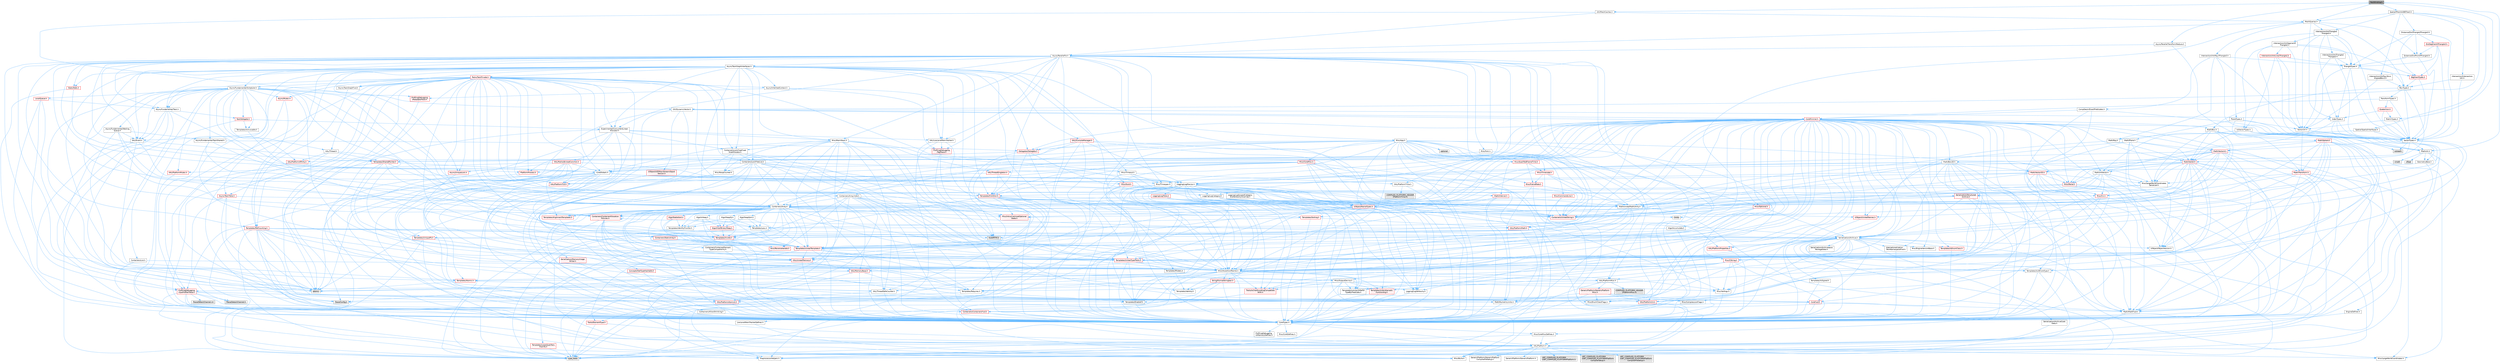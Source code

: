 digraph "FastWinding.h"
{
 // INTERACTIVE_SVG=YES
 // LATEX_PDF_SIZE
  bgcolor="transparent";
  edge [fontname=Helvetica,fontsize=10,labelfontname=Helvetica,labelfontsize=10];
  node [fontname=Helvetica,fontsize=10,shape=box,height=0.2,width=0.4];
  Node1 [id="Node000001",label="FastWinding.h",height=0.2,width=0.4,color="gray40", fillcolor="grey60", style="filled", fontcolor="black",tooltip=" "];
  Node1 -> Node2 [id="edge1_Node000001_Node000002",color="steelblue1",style="solid",tooltip=" "];
  Node2 [id="Node000002",label="MathUtil.h",height=0.2,width=0.4,color="grey40", fillcolor="white", style="filled",URL="$d4/d5b/MathUtil_8h.html",tooltip=" "];
  Node2 -> Node3 [id="edge2_Node000002_Node000003",color="steelblue1",style="solid",tooltip=" "];
  Node3 [id="Node000003",label="GeometryBase.h",height=0.2,width=0.4,color="grey40", fillcolor="white", style="filled",URL="$d5/d5e/GeometryBase_8h.html",tooltip=" "];
  Node3 -> Node4 [id="edge3_Node000003_Node000004",color="steelblue1",style="solid",tooltip=" "];
  Node4 [id="Node000004",label="CoreTypes.h",height=0.2,width=0.4,color="grey40", fillcolor="white", style="filled",URL="$dc/dec/CoreTypes_8h.html",tooltip=" "];
  Node4 -> Node5 [id="edge4_Node000004_Node000005",color="steelblue1",style="solid",tooltip=" "];
  Node5 [id="Node000005",label="HAL/Platform.h",height=0.2,width=0.4,color="grey40", fillcolor="white", style="filled",URL="$d9/dd0/Platform_8h.html",tooltip=" "];
  Node5 -> Node6 [id="edge5_Node000005_Node000006",color="steelblue1",style="solid",tooltip=" "];
  Node6 [id="Node000006",label="Misc/Build.h",height=0.2,width=0.4,color="grey40", fillcolor="white", style="filled",URL="$d3/dbb/Build_8h.html",tooltip=" "];
  Node5 -> Node7 [id="edge6_Node000005_Node000007",color="steelblue1",style="solid",tooltip=" "];
  Node7 [id="Node000007",label="Misc/LargeWorldCoordinates.h",height=0.2,width=0.4,color="grey40", fillcolor="white", style="filled",URL="$d2/dcb/LargeWorldCoordinates_8h.html",tooltip=" "];
  Node5 -> Node8 [id="edge7_Node000005_Node000008",color="steelblue1",style="solid",tooltip=" "];
  Node8 [id="Node000008",label="type_traits",height=0.2,width=0.4,color="grey60", fillcolor="#E0E0E0", style="filled",tooltip=" "];
  Node5 -> Node9 [id="edge8_Node000005_Node000009",color="steelblue1",style="solid",tooltip=" "];
  Node9 [id="Node000009",label="PreprocessorHelpers.h",height=0.2,width=0.4,color="grey40", fillcolor="white", style="filled",URL="$db/ddb/PreprocessorHelpers_8h.html",tooltip=" "];
  Node5 -> Node10 [id="edge9_Node000005_Node000010",color="steelblue1",style="solid",tooltip=" "];
  Node10 [id="Node000010",label="UBT_COMPILED_PLATFORM\l/UBT_COMPILED_PLATFORMPlatform\lCompilerPreSetup.h",height=0.2,width=0.4,color="grey60", fillcolor="#E0E0E0", style="filled",tooltip=" "];
  Node5 -> Node11 [id="edge10_Node000005_Node000011",color="steelblue1",style="solid",tooltip=" "];
  Node11 [id="Node000011",label="GenericPlatform/GenericPlatform\lCompilerPreSetup.h",height=0.2,width=0.4,color="grey40", fillcolor="white", style="filled",URL="$d9/dc8/GenericPlatformCompilerPreSetup_8h.html",tooltip=" "];
  Node5 -> Node12 [id="edge11_Node000005_Node000012",color="steelblue1",style="solid",tooltip=" "];
  Node12 [id="Node000012",label="GenericPlatform/GenericPlatform.h",height=0.2,width=0.4,color="grey40", fillcolor="white", style="filled",URL="$d6/d84/GenericPlatform_8h.html",tooltip=" "];
  Node5 -> Node13 [id="edge12_Node000005_Node000013",color="steelblue1",style="solid",tooltip=" "];
  Node13 [id="Node000013",label="UBT_COMPILED_PLATFORM\l/UBT_COMPILED_PLATFORMPlatform.h",height=0.2,width=0.4,color="grey60", fillcolor="#E0E0E0", style="filled",tooltip=" "];
  Node5 -> Node14 [id="edge13_Node000005_Node000014",color="steelblue1",style="solid",tooltip=" "];
  Node14 [id="Node000014",label="UBT_COMPILED_PLATFORM\l/UBT_COMPILED_PLATFORMPlatform\lCompilerSetup.h",height=0.2,width=0.4,color="grey60", fillcolor="#E0E0E0", style="filled",tooltip=" "];
  Node4 -> Node15 [id="edge14_Node000004_Node000015",color="steelblue1",style="solid",tooltip=" "];
  Node15 [id="Node000015",label="ProfilingDebugging\l/UMemoryDefines.h",height=0.2,width=0.4,color="grey40", fillcolor="white", style="filled",URL="$d2/da2/UMemoryDefines_8h.html",tooltip=" "];
  Node4 -> Node16 [id="edge15_Node000004_Node000016",color="steelblue1",style="solid",tooltip=" "];
  Node16 [id="Node000016",label="Misc/CoreMiscDefines.h",height=0.2,width=0.4,color="grey40", fillcolor="white", style="filled",URL="$da/d38/CoreMiscDefines_8h.html",tooltip=" "];
  Node16 -> Node5 [id="edge16_Node000016_Node000005",color="steelblue1",style="solid",tooltip=" "];
  Node16 -> Node9 [id="edge17_Node000016_Node000009",color="steelblue1",style="solid",tooltip=" "];
  Node4 -> Node17 [id="edge18_Node000004_Node000017",color="steelblue1",style="solid",tooltip=" "];
  Node17 [id="Node000017",label="Misc/CoreDefines.h",height=0.2,width=0.4,color="grey40", fillcolor="white", style="filled",URL="$d3/dd2/CoreDefines_8h.html",tooltip=" "];
  Node3 -> Node18 [id="edge19_Node000003_Node000018",color="steelblue1",style="solid",tooltip=" "];
  Node18 [id="Node000018",label="Logging/LogMacros.h",height=0.2,width=0.4,color="grey40", fillcolor="white", style="filled",URL="$d0/d16/LogMacros_8h.html",tooltip=" "];
  Node18 -> Node19 [id="edge20_Node000018_Node000019",color="steelblue1",style="solid",tooltip=" "];
  Node19 [id="Node000019",label="Containers/UnrealString.h",height=0.2,width=0.4,color="red", fillcolor="#FFF0F0", style="filled",URL="$d5/dba/UnrealString_8h.html",tooltip=" "];
  Node18 -> Node4 [id="edge21_Node000018_Node000004",color="steelblue1",style="solid",tooltip=" "];
  Node18 -> Node9 [id="edge22_Node000018_Node000009",color="steelblue1",style="solid",tooltip=" "];
  Node18 -> Node27 [id="edge23_Node000018_Node000027",color="steelblue1",style="solid",tooltip=" "];
  Node27 [id="Node000027",label="Logging/LogCategory.h",height=0.2,width=0.4,color="grey40", fillcolor="white", style="filled",URL="$d9/d36/LogCategory_8h.html",tooltip=" "];
  Node27 -> Node4 [id="edge24_Node000027_Node000004",color="steelblue1",style="solid",tooltip=" "];
  Node27 -> Node28 [id="edge25_Node000027_Node000028",color="steelblue1",style="solid",tooltip=" "];
  Node28 [id="Node000028",label="Logging/LogVerbosity.h",height=0.2,width=0.4,color="grey40", fillcolor="white", style="filled",URL="$d2/d8f/LogVerbosity_8h.html",tooltip=" "];
  Node28 -> Node4 [id="edge26_Node000028_Node000004",color="steelblue1",style="solid",tooltip=" "];
  Node27 -> Node29 [id="edge27_Node000027_Node000029",color="steelblue1",style="solid",tooltip=" "];
  Node29 [id="Node000029",label="UObject/NameTypes.h",height=0.2,width=0.4,color="red", fillcolor="#FFF0F0", style="filled",URL="$d6/d35/NameTypes_8h.html",tooltip=" "];
  Node29 -> Node4 [id="edge28_Node000029_Node000004",color="steelblue1",style="solid",tooltip=" "];
  Node29 -> Node30 [id="edge29_Node000029_Node000030",color="steelblue1",style="solid",tooltip=" "];
  Node30 [id="Node000030",label="Misc/AssertionMacros.h",height=0.2,width=0.4,color="grey40", fillcolor="white", style="filled",URL="$d0/dfa/AssertionMacros_8h.html",tooltip=" "];
  Node30 -> Node4 [id="edge30_Node000030_Node000004",color="steelblue1",style="solid",tooltip=" "];
  Node30 -> Node5 [id="edge31_Node000030_Node000005",color="steelblue1",style="solid",tooltip=" "];
  Node30 -> Node31 [id="edge32_Node000030_Node000031",color="steelblue1",style="solid",tooltip=" "];
  Node31 [id="Node000031",label="HAL/PlatformMisc.h",height=0.2,width=0.4,color="grey40", fillcolor="white", style="filled",URL="$d0/df5/PlatformMisc_8h.html",tooltip=" "];
  Node31 -> Node4 [id="edge33_Node000031_Node000004",color="steelblue1",style="solid",tooltip=" "];
  Node31 -> Node32 [id="edge34_Node000031_Node000032",color="steelblue1",style="solid",tooltip=" "];
  Node32 [id="Node000032",label="GenericPlatform/GenericPlatform\lMisc.h",height=0.2,width=0.4,color="red", fillcolor="#FFF0F0", style="filled",URL="$db/d9a/GenericPlatformMisc_8h.html",tooltip=" "];
  Node32 -> Node35 [id="edge35_Node000032_Node000035",color="steelblue1",style="solid",tooltip=" "];
  Node35 [id="Node000035",label="CoreFwd.h",height=0.2,width=0.4,color="red", fillcolor="#FFF0F0", style="filled",URL="$d1/d1e/CoreFwd_8h.html",tooltip=" "];
  Node35 -> Node4 [id="edge36_Node000035_Node000004",color="steelblue1",style="solid",tooltip=" "];
  Node35 -> Node23 [id="edge37_Node000035_Node000023",color="steelblue1",style="solid",tooltip=" "];
  Node23 [id="Node000023",label="Containers/ContainersFwd.h",height=0.2,width=0.4,color="red", fillcolor="#FFF0F0", style="filled",URL="$d4/d0a/ContainersFwd_8h.html",tooltip=" "];
  Node23 -> Node5 [id="edge38_Node000023_Node000005",color="steelblue1",style="solid",tooltip=" "];
  Node23 -> Node4 [id="edge39_Node000023_Node000004",color="steelblue1",style="solid",tooltip=" "];
  Node35 -> Node36 [id="edge40_Node000035_Node000036",color="steelblue1",style="solid",tooltip=" "];
  Node36 [id="Node000036",label="Math/MathFwd.h",height=0.2,width=0.4,color="grey40", fillcolor="white", style="filled",URL="$d2/d10/MathFwd_8h.html",tooltip=" "];
  Node36 -> Node5 [id="edge41_Node000036_Node000005",color="steelblue1",style="solid",tooltip=" "];
  Node32 -> Node4 [id="edge42_Node000032_Node000004",color="steelblue1",style="solid",tooltip=" "];
  Node32 -> Node39 [id="edge43_Node000032_Node000039",color="steelblue1",style="solid",tooltip=" "];
  Node39 [id="Node000039",label="HAL/PlatformCrt.h",height=0.2,width=0.4,color="red", fillcolor="#FFF0F0", style="filled",URL="$d8/d75/PlatformCrt_8h.html",tooltip=" "];
  Node32 -> Node49 [id="edge44_Node000032_Node000049",color="steelblue1",style="solid",tooltip=" "];
  Node49 [id="Node000049",label="Math/NumericLimits.h",height=0.2,width=0.4,color="grey40", fillcolor="white", style="filled",URL="$df/d1b/NumericLimits_8h.html",tooltip=" "];
  Node49 -> Node4 [id="edge45_Node000049_Node000004",color="steelblue1",style="solid",tooltip=" "];
  Node32 -> Node50 [id="edge46_Node000032_Node000050",color="steelblue1",style="solid",tooltip=" "];
  Node50 [id="Node000050",label="Misc/CompressionFlags.h",height=0.2,width=0.4,color="grey40", fillcolor="white", style="filled",URL="$d9/d76/CompressionFlags_8h.html",tooltip=" "];
  Node32 -> Node51 [id="edge47_Node000032_Node000051",color="steelblue1",style="solid",tooltip=" "];
  Node51 [id="Node000051",label="Misc/EnumClassFlags.h",height=0.2,width=0.4,color="grey40", fillcolor="white", style="filled",URL="$d8/de7/EnumClassFlags_8h.html",tooltip=" "];
  Node31 -> Node54 [id="edge48_Node000031_Node000054",color="steelblue1",style="solid",tooltip=" "];
  Node54 [id="Node000054",label="COMPILED_PLATFORM_HEADER\l(PlatformMisc.h)",height=0.2,width=0.4,color="grey60", fillcolor="#E0E0E0", style="filled",tooltip=" "];
  Node31 -> Node55 [id="edge49_Node000031_Node000055",color="steelblue1",style="solid",tooltip=" "];
  Node55 [id="Node000055",label="ProfilingDebugging\l/CpuProfilerTrace.h",height=0.2,width=0.4,color="red", fillcolor="#FFF0F0", style="filled",URL="$da/dcb/CpuProfilerTrace_8h.html",tooltip=" "];
  Node55 -> Node4 [id="edge50_Node000055_Node000004",color="steelblue1",style="solid",tooltip=" "];
  Node55 -> Node23 [id="edge51_Node000055_Node000023",color="steelblue1",style="solid",tooltip=" "];
  Node55 -> Node56 [id="edge52_Node000055_Node000056",color="steelblue1",style="solid",tooltip=" "];
  Node56 [id="Node000056",label="HAL/PlatformAtomics.h",height=0.2,width=0.4,color="red", fillcolor="#FFF0F0", style="filled",URL="$d3/d36/PlatformAtomics_8h.html",tooltip=" "];
  Node56 -> Node4 [id="edge53_Node000056_Node000004",color="steelblue1",style="solid",tooltip=" "];
  Node55 -> Node9 [id="edge54_Node000055_Node000009",color="steelblue1",style="solid",tooltip=" "];
  Node55 -> Node6 [id="edge55_Node000055_Node000006",color="steelblue1",style="solid",tooltip=" "];
  Node55 -> Node59 [id="edge56_Node000055_Node000059",color="steelblue1",style="solid",tooltip=" "];
  Node59 [id="Node000059",label="Trace/Config.h",height=0.2,width=0.4,color="grey60", fillcolor="#E0E0E0", style="filled",tooltip=" "];
  Node55 -> Node60 [id="edge57_Node000055_Node000060",color="steelblue1",style="solid",tooltip=" "];
  Node60 [id="Node000060",label="Trace/Detail/Channel.h",height=0.2,width=0.4,color="grey60", fillcolor="#E0E0E0", style="filled",tooltip=" "];
  Node55 -> Node61 [id="edge58_Node000055_Node000061",color="steelblue1",style="solid",tooltip=" "];
  Node61 [id="Node000061",label="Trace/Detail/Channel.inl",height=0.2,width=0.4,color="grey60", fillcolor="#E0E0E0", style="filled",tooltip=" "];
  Node30 -> Node9 [id="edge59_Node000030_Node000009",color="steelblue1",style="solid",tooltip=" "];
  Node30 -> Node63 [id="edge60_Node000030_Node000063",color="steelblue1",style="solid",tooltip=" "];
  Node63 [id="Node000063",label="Templates/EnableIf.h",height=0.2,width=0.4,color="grey40", fillcolor="white", style="filled",URL="$d7/d60/EnableIf_8h.html",tooltip=" "];
  Node63 -> Node4 [id="edge61_Node000063_Node000004",color="steelblue1",style="solid",tooltip=" "];
  Node30 -> Node64 [id="edge62_Node000030_Node000064",color="steelblue1",style="solid",tooltip=" "];
  Node64 [id="Node000064",label="Templates/IsArrayOrRefOf\lTypeByPredicate.h",height=0.2,width=0.4,color="grey40", fillcolor="white", style="filled",URL="$d6/da1/IsArrayOrRefOfTypeByPredicate_8h.html",tooltip=" "];
  Node64 -> Node4 [id="edge63_Node000064_Node000004",color="steelblue1",style="solid",tooltip=" "];
  Node30 -> Node65 [id="edge64_Node000030_Node000065",color="steelblue1",style="solid",tooltip=" "];
  Node65 [id="Node000065",label="Templates/IsValidVariadic\lFunctionArg.h",height=0.2,width=0.4,color="red", fillcolor="#FFF0F0", style="filled",URL="$d0/dc8/IsValidVariadicFunctionArg_8h.html",tooltip=" "];
  Node65 -> Node4 [id="edge65_Node000065_Node000004",color="steelblue1",style="solid",tooltip=" "];
  Node65 -> Node8 [id="edge66_Node000065_Node000008",color="steelblue1",style="solid",tooltip=" "];
  Node30 -> Node67 [id="edge67_Node000030_Node000067",color="steelblue1",style="solid",tooltip=" "];
  Node67 [id="Node000067",label="Traits/IsCharEncodingCompatible\lWith.h",height=0.2,width=0.4,color="red", fillcolor="#FFF0F0", style="filled",URL="$df/dd1/IsCharEncodingCompatibleWith_8h.html",tooltip=" "];
  Node67 -> Node8 [id="edge68_Node000067_Node000008",color="steelblue1",style="solid",tooltip=" "];
  Node30 -> Node69 [id="edge69_Node000030_Node000069",color="steelblue1",style="solid",tooltip=" "];
  Node69 [id="Node000069",label="Misc/VarArgs.h",height=0.2,width=0.4,color="grey40", fillcolor="white", style="filled",URL="$d5/d6f/VarArgs_8h.html",tooltip=" "];
  Node69 -> Node4 [id="edge70_Node000069_Node000004",color="steelblue1",style="solid",tooltip=" "];
  Node30 -> Node70 [id="edge71_Node000030_Node000070",color="steelblue1",style="solid",tooltip=" "];
  Node70 [id="Node000070",label="String/FormatStringSan.h",height=0.2,width=0.4,color="red", fillcolor="#FFF0F0", style="filled",URL="$d3/d8b/FormatStringSan_8h.html",tooltip=" "];
  Node70 -> Node8 [id="edge72_Node000070_Node000008",color="steelblue1",style="solid",tooltip=" "];
  Node70 -> Node4 [id="edge73_Node000070_Node000004",color="steelblue1",style="solid",tooltip=" "];
  Node70 -> Node71 [id="edge74_Node000070_Node000071",color="steelblue1",style="solid",tooltip=" "];
  Node71 [id="Node000071",label="Templates/Requires.h",height=0.2,width=0.4,color="grey40", fillcolor="white", style="filled",URL="$dc/d96/Requires_8h.html",tooltip=" "];
  Node71 -> Node63 [id="edge75_Node000071_Node000063",color="steelblue1",style="solid",tooltip=" "];
  Node71 -> Node8 [id="edge76_Node000071_Node000008",color="steelblue1",style="solid",tooltip=" "];
  Node70 -> Node72 [id="edge77_Node000070_Node000072",color="steelblue1",style="solid",tooltip=" "];
  Node72 [id="Node000072",label="Templates/Identity.h",height=0.2,width=0.4,color="grey40", fillcolor="white", style="filled",URL="$d0/dd5/Identity_8h.html",tooltip=" "];
  Node70 -> Node65 [id="edge78_Node000070_Node000065",color="steelblue1",style="solid",tooltip=" "];
  Node70 -> Node23 [id="edge79_Node000070_Node000023",color="steelblue1",style="solid",tooltip=" "];
  Node30 -> Node76 [id="edge80_Node000030_Node000076",color="steelblue1",style="solid",tooltip=" "];
  Node76 [id="Node000076",label="atomic",height=0.2,width=0.4,color="grey60", fillcolor="#E0E0E0", style="filled",tooltip=" "];
  Node29 -> Node77 [id="edge81_Node000029_Node000077",color="steelblue1",style="solid",tooltip=" "];
  Node77 [id="Node000077",label="HAL/UnrealMemory.h",height=0.2,width=0.4,color="red", fillcolor="#FFF0F0", style="filled",URL="$d9/d96/UnrealMemory_8h.html",tooltip=" "];
  Node77 -> Node4 [id="edge82_Node000077_Node000004",color="steelblue1",style="solid",tooltip=" "];
  Node77 -> Node81 [id="edge83_Node000077_Node000081",color="steelblue1",style="solid",tooltip=" "];
  Node81 [id="Node000081",label="HAL/MemoryBase.h",height=0.2,width=0.4,color="red", fillcolor="#FFF0F0", style="filled",URL="$d6/d9f/MemoryBase_8h.html",tooltip=" "];
  Node81 -> Node4 [id="edge84_Node000081_Node000004",color="steelblue1",style="solid",tooltip=" "];
  Node81 -> Node56 [id="edge85_Node000081_Node000056",color="steelblue1",style="solid",tooltip=" "];
  Node81 -> Node39 [id="edge86_Node000081_Node000039",color="steelblue1",style="solid",tooltip=" "];
  Node81 -> Node83 [id="edge87_Node000081_Node000083",color="steelblue1",style="solid",tooltip=" "];
  Node83 [id="Node000083",label="Misc/OutputDevice.h",height=0.2,width=0.4,color="grey40", fillcolor="white", style="filled",URL="$d7/d32/OutputDevice_8h.html",tooltip=" "];
  Node83 -> Node35 [id="edge88_Node000083_Node000035",color="steelblue1",style="solid",tooltip=" "];
  Node83 -> Node4 [id="edge89_Node000083_Node000004",color="steelblue1",style="solid",tooltip=" "];
  Node83 -> Node28 [id="edge90_Node000083_Node000028",color="steelblue1",style="solid",tooltip=" "];
  Node83 -> Node69 [id="edge91_Node000083_Node000069",color="steelblue1",style="solid",tooltip=" "];
  Node83 -> Node64 [id="edge92_Node000083_Node000064",color="steelblue1",style="solid",tooltip=" "];
  Node83 -> Node65 [id="edge93_Node000083_Node000065",color="steelblue1",style="solid",tooltip=" "];
  Node83 -> Node67 [id="edge94_Node000083_Node000067",color="steelblue1",style="solid",tooltip=" "];
  Node81 -> Node84 [id="edge95_Node000081_Node000084",color="steelblue1",style="solid",tooltip=" "];
  Node84 [id="Node000084",label="Templates/Atomic.h",height=0.2,width=0.4,color="red", fillcolor="#FFF0F0", style="filled",URL="$d3/d91/Atomic_8h.html",tooltip=" "];
  Node84 -> Node85 [id="edge96_Node000084_Node000085",color="steelblue1",style="solid",tooltip=" "];
  Node85 [id="Node000085",label="HAL/ThreadSafeCounter.h",height=0.2,width=0.4,color="grey40", fillcolor="white", style="filled",URL="$dc/dc9/ThreadSafeCounter_8h.html",tooltip=" "];
  Node85 -> Node4 [id="edge97_Node000085_Node000004",color="steelblue1",style="solid",tooltip=" "];
  Node85 -> Node56 [id="edge98_Node000085_Node000056",color="steelblue1",style="solid",tooltip=" "];
  Node84 -> Node76 [id="edge99_Node000084_Node000076",color="steelblue1",style="solid",tooltip=" "];
  Node29 -> Node97 [id="edge100_Node000029_Node000097",color="steelblue1",style="solid",tooltip=" "];
  Node97 [id="Node000097",label="Templates/UnrealTypeTraits.h",height=0.2,width=0.4,color="red", fillcolor="#FFF0F0", style="filled",URL="$d2/d2d/UnrealTypeTraits_8h.html",tooltip=" "];
  Node97 -> Node4 [id="edge101_Node000097_Node000004",color="steelblue1",style="solid",tooltip=" "];
  Node97 -> Node30 [id="edge102_Node000097_Node000030",color="steelblue1",style="solid",tooltip=" "];
  Node97 -> Node63 [id="edge103_Node000097_Node000063",color="steelblue1",style="solid",tooltip=" "];
  Node97 -> Node99 [id="edge104_Node000097_Node000099",color="steelblue1",style="solid",tooltip=" "];
  Node99 [id="Node000099",label="Templates/Models.h",height=0.2,width=0.4,color="grey40", fillcolor="white", style="filled",URL="$d3/d0c/Models_8h.html",tooltip=" "];
  Node99 -> Node72 [id="edge105_Node000099_Node000072",color="steelblue1",style="solid",tooltip=" "];
  Node97 -> Node101 [id="edge106_Node000097_Node000101",color="steelblue1",style="solid",tooltip=" "];
  Node101 [id="Node000101",label="Templates/IsUECoreType.h",height=0.2,width=0.4,color="grey40", fillcolor="white", style="filled",URL="$d1/db8/IsUECoreType_8h.html",tooltip=" "];
  Node101 -> Node4 [id="edge107_Node000101_Node000004",color="steelblue1",style="solid",tooltip=" "];
  Node101 -> Node8 [id="edge108_Node000101_Node000008",color="steelblue1",style="solid",tooltip=" "];
  Node29 -> Node102 [id="edge109_Node000029_Node000102",color="steelblue1",style="solid",tooltip=" "];
  Node102 [id="Node000102",label="Templates/UnrealTemplate.h",height=0.2,width=0.4,color="red", fillcolor="#FFF0F0", style="filled",URL="$d4/d24/UnrealTemplate_8h.html",tooltip=" "];
  Node102 -> Node4 [id="edge110_Node000102_Node000004",color="steelblue1",style="solid",tooltip=" "];
  Node102 -> Node77 [id="edge111_Node000102_Node000077",color="steelblue1",style="solid",tooltip=" "];
  Node102 -> Node97 [id="edge112_Node000102_Node000097",color="steelblue1",style="solid",tooltip=" "];
  Node102 -> Node71 [id="edge113_Node000102_Node000071",color="steelblue1",style="solid",tooltip=" "];
  Node102 -> Node72 [id="edge114_Node000102_Node000072",color="steelblue1",style="solid",tooltip=" "];
  Node102 -> Node8 [id="edge115_Node000102_Node000008",color="steelblue1",style="solid",tooltip=" "];
  Node29 -> Node19 [id="edge116_Node000029_Node000019",color="steelblue1",style="solid",tooltip=" "];
  Node29 -> Node176 [id="edge117_Node000029_Node000176",color="steelblue1",style="solid",tooltip=" "];
  Node176 [id="Node000176",label="UObject/UnrealNames.h",height=0.2,width=0.4,color="red", fillcolor="#FFF0F0", style="filled",URL="$d8/db1/UnrealNames_8h.html",tooltip=" "];
  Node176 -> Node4 [id="edge118_Node000176_Node000004",color="steelblue1",style="solid",tooltip=" "];
  Node29 -> Node84 [id="edge119_Node000029_Node000084",color="steelblue1",style="solid",tooltip=" "];
  Node29 -> Node125 [id="edge120_Node000029_Node000125",color="steelblue1",style="solid",tooltip=" "];
  Node125 [id="Node000125",label="Misc/IntrusiveUnsetOptional\lState.h",height=0.2,width=0.4,color="red", fillcolor="#FFF0F0", style="filled",URL="$d2/d0a/IntrusiveUnsetOptionalState_8h.html",tooltip=" "];
  Node18 -> Node184 [id="edge121_Node000018_Node000184",color="steelblue1",style="solid",tooltip=" "];
  Node184 [id="Node000184",label="Logging/LogScopedCategory\lAndVerbosityOverride.h",height=0.2,width=0.4,color="grey40", fillcolor="white", style="filled",URL="$de/dba/LogScopedCategoryAndVerbosityOverride_8h.html",tooltip=" "];
  Node184 -> Node4 [id="edge122_Node000184_Node000004",color="steelblue1",style="solid",tooltip=" "];
  Node184 -> Node28 [id="edge123_Node000184_Node000028",color="steelblue1",style="solid",tooltip=" "];
  Node184 -> Node29 [id="edge124_Node000184_Node000029",color="steelblue1",style="solid",tooltip=" "];
  Node18 -> Node185 [id="edge125_Node000018_Node000185",color="steelblue1",style="solid",tooltip=" "];
  Node185 [id="Node000185",label="Logging/LogTrace.h",height=0.2,width=0.4,color="red", fillcolor="#FFF0F0", style="filled",URL="$d5/d91/LogTrace_8h.html",tooltip=" "];
  Node185 -> Node4 [id="edge126_Node000185_Node000004",color="steelblue1",style="solid",tooltip=" "];
  Node185 -> Node124 [id="edge127_Node000185_Node000124",color="steelblue1",style="solid",tooltip=" "];
  Node124 [id="Node000124",label="Containers/Array.h",height=0.2,width=0.4,color="grey40", fillcolor="white", style="filled",URL="$df/dd0/Array_8h.html",tooltip=" "];
  Node124 -> Node4 [id="edge128_Node000124_Node000004",color="steelblue1",style="solid",tooltip=" "];
  Node124 -> Node30 [id="edge129_Node000124_Node000030",color="steelblue1",style="solid",tooltip=" "];
  Node124 -> Node125 [id="edge130_Node000124_Node000125",color="steelblue1",style="solid",tooltip=" "];
  Node124 -> Node127 [id="edge131_Node000124_Node000127",color="steelblue1",style="solid",tooltip=" "];
  Node127 [id="Node000127",label="Misc/ReverseIterate.h",height=0.2,width=0.4,color="red", fillcolor="#FFF0F0", style="filled",URL="$db/de3/ReverseIterate_8h.html",tooltip=" "];
  Node127 -> Node5 [id="edge132_Node000127_Node000005",color="steelblue1",style="solid",tooltip=" "];
  Node124 -> Node77 [id="edge133_Node000124_Node000077",color="steelblue1",style="solid",tooltip=" "];
  Node124 -> Node97 [id="edge134_Node000124_Node000097",color="steelblue1",style="solid",tooltip=" "];
  Node124 -> Node102 [id="edge135_Node000124_Node000102",color="steelblue1",style="solid",tooltip=" "];
  Node124 -> Node129 [id="edge136_Node000124_Node000129",color="steelblue1",style="solid",tooltip=" "];
  Node129 [id="Node000129",label="Containers/AllowShrinking.h",height=0.2,width=0.4,color="grey40", fillcolor="white", style="filled",URL="$d7/d1a/AllowShrinking_8h.html",tooltip=" "];
  Node129 -> Node4 [id="edge137_Node000129_Node000004",color="steelblue1",style="solid",tooltip=" "];
  Node124 -> Node112 [id="edge138_Node000124_Node000112",color="steelblue1",style="solid",tooltip=" "];
  Node112 [id="Node000112",label="Containers/ContainerAllocation\lPolicies.h",height=0.2,width=0.4,color="red", fillcolor="#FFF0F0", style="filled",URL="$d7/dff/ContainerAllocationPolicies_8h.html",tooltip=" "];
  Node112 -> Node4 [id="edge139_Node000112_Node000004",color="steelblue1",style="solid",tooltip=" "];
  Node112 -> Node112 [id="edge140_Node000112_Node000112",color="steelblue1",style="solid",tooltip=" "];
  Node112 -> Node114 [id="edge141_Node000112_Node000114",color="steelblue1",style="solid",tooltip=" "];
  Node114 [id="Node000114",label="HAL/PlatformMath.h",height=0.2,width=0.4,color="red", fillcolor="#FFF0F0", style="filled",URL="$dc/d53/PlatformMath_8h.html",tooltip=" "];
  Node114 -> Node4 [id="edge142_Node000114_Node000004",color="steelblue1",style="solid",tooltip=" "];
  Node112 -> Node77 [id="edge143_Node000112_Node000077",color="steelblue1",style="solid",tooltip=" "];
  Node112 -> Node49 [id="edge144_Node000112_Node000049",color="steelblue1",style="solid",tooltip=" "];
  Node112 -> Node30 [id="edge145_Node000112_Node000030",color="steelblue1",style="solid",tooltip=" "];
  Node112 -> Node8 [id="edge146_Node000112_Node000008",color="steelblue1",style="solid",tooltip=" "];
  Node124 -> Node130 [id="edge147_Node000124_Node000130",color="steelblue1",style="solid",tooltip=" "];
  Node130 [id="Node000130",label="Containers/ContainerElement\lTypeCompatibility.h",height=0.2,width=0.4,color="grey40", fillcolor="white", style="filled",URL="$df/ddf/ContainerElementTypeCompatibility_8h.html",tooltip=" "];
  Node130 -> Node4 [id="edge148_Node000130_Node000004",color="steelblue1",style="solid",tooltip=" "];
  Node130 -> Node97 [id="edge149_Node000130_Node000097",color="steelblue1",style="solid",tooltip=" "];
  Node124 -> Node131 [id="edge150_Node000124_Node000131",color="steelblue1",style="solid",tooltip=" "];
  Node131 [id="Node000131",label="Serialization/Archive.h",height=0.2,width=0.4,color="grey40", fillcolor="white", style="filled",URL="$d7/d3b/Archive_8h.html",tooltip=" "];
  Node131 -> Node35 [id="edge151_Node000131_Node000035",color="steelblue1",style="solid",tooltip=" "];
  Node131 -> Node4 [id="edge152_Node000131_Node000004",color="steelblue1",style="solid",tooltip=" "];
  Node131 -> Node132 [id="edge153_Node000131_Node000132",color="steelblue1",style="solid",tooltip=" "];
  Node132 [id="Node000132",label="HAL/PlatformProperties.h",height=0.2,width=0.4,color="red", fillcolor="#FFF0F0", style="filled",URL="$d9/db0/PlatformProperties_8h.html",tooltip=" "];
  Node132 -> Node4 [id="edge154_Node000132_Node000004",color="steelblue1",style="solid",tooltip=" "];
  Node131 -> Node135 [id="edge155_Node000131_Node000135",color="steelblue1",style="solid",tooltip=" "];
  Node135 [id="Node000135",label="Internationalization\l/TextNamespaceFwd.h",height=0.2,width=0.4,color="grey40", fillcolor="white", style="filled",URL="$d8/d97/TextNamespaceFwd_8h.html",tooltip=" "];
  Node135 -> Node4 [id="edge156_Node000135_Node000004",color="steelblue1",style="solid",tooltip=" "];
  Node131 -> Node36 [id="edge157_Node000131_Node000036",color="steelblue1",style="solid",tooltip=" "];
  Node131 -> Node30 [id="edge158_Node000131_Node000030",color="steelblue1",style="solid",tooltip=" "];
  Node131 -> Node6 [id="edge159_Node000131_Node000006",color="steelblue1",style="solid",tooltip=" "];
  Node131 -> Node50 [id="edge160_Node000131_Node000050",color="steelblue1",style="solid",tooltip=" "];
  Node131 -> Node136 [id="edge161_Node000131_Node000136",color="steelblue1",style="solid",tooltip=" "];
  Node136 [id="Node000136",label="Misc/EngineVersionBase.h",height=0.2,width=0.4,color="grey40", fillcolor="white", style="filled",URL="$d5/d2b/EngineVersionBase_8h.html",tooltip=" "];
  Node136 -> Node4 [id="edge162_Node000136_Node000004",color="steelblue1",style="solid",tooltip=" "];
  Node131 -> Node69 [id="edge163_Node000131_Node000069",color="steelblue1",style="solid",tooltip=" "];
  Node131 -> Node137 [id="edge164_Node000131_Node000137",color="steelblue1",style="solid",tooltip=" "];
  Node137 [id="Node000137",label="Serialization/ArchiveCook\lData.h",height=0.2,width=0.4,color="grey40", fillcolor="white", style="filled",URL="$dc/db6/ArchiveCookData_8h.html",tooltip=" "];
  Node137 -> Node5 [id="edge165_Node000137_Node000005",color="steelblue1",style="solid",tooltip=" "];
  Node131 -> Node138 [id="edge166_Node000131_Node000138",color="steelblue1",style="solid",tooltip=" "];
  Node138 [id="Node000138",label="Serialization/ArchiveSave\lPackageData.h",height=0.2,width=0.4,color="grey40", fillcolor="white", style="filled",URL="$d1/d37/ArchiveSavePackageData_8h.html",tooltip=" "];
  Node131 -> Node63 [id="edge167_Node000131_Node000063",color="steelblue1",style="solid",tooltip=" "];
  Node131 -> Node64 [id="edge168_Node000131_Node000064",color="steelblue1",style="solid",tooltip=" "];
  Node131 -> Node139 [id="edge169_Node000131_Node000139",color="steelblue1",style="solid",tooltip=" "];
  Node139 [id="Node000139",label="Templates/IsEnumClass.h",height=0.2,width=0.4,color="red", fillcolor="#FFF0F0", style="filled",URL="$d7/d15/IsEnumClass_8h.html",tooltip=" "];
  Node139 -> Node4 [id="edge170_Node000139_Node000004",color="steelblue1",style="solid",tooltip=" "];
  Node131 -> Node119 [id="edge171_Node000131_Node000119",color="steelblue1",style="solid",tooltip=" "];
  Node119 [id="Node000119",label="Templates/IsSigned.h",height=0.2,width=0.4,color="grey40", fillcolor="white", style="filled",URL="$d8/dd8/IsSigned_8h.html",tooltip=" "];
  Node119 -> Node4 [id="edge172_Node000119_Node000004",color="steelblue1",style="solid",tooltip=" "];
  Node131 -> Node65 [id="edge173_Node000131_Node000065",color="steelblue1",style="solid",tooltip=" "];
  Node131 -> Node102 [id="edge174_Node000131_Node000102",color="steelblue1",style="solid",tooltip=" "];
  Node131 -> Node67 [id="edge175_Node000131_Node000067",color="steelblue1",style="solid",tooltip=" "];
  Node131 -> Node140 [id="edge176_Node000131_Node000140",color="steelblue1",style="solid",tooltip=" "];
  Node140 [id="Node000140",label="UObject/ObjectVersion.h",height=0.2,width=0.4,color="grey40", fillcolor="white", style="filled",URL="$da/d63/ObjectVersion_8h.html",tooltip=" "];
  Node140 -> Node4 [id="edge177_Node000140_Node000004",color="steelblue1",style="solid",tooltip=" "];
  Node124 -> Node141 [id="edge178_Node000124_Node000141",color="steelblue1",style="solid",tooltip=" "];
  Node141 [id="Node000141",label="Serialization/MemoryImage\lWriter.h",height=0.2,width=0.4,color="red", fillcolor="#FFF0F0", style="filled",URL="$d0/d08/MemoryImageWriter_8h.html",tooltip=" "];
  Node141 -> Node4 [id="edge179_Node000141_Node000004",color="steelblue1",style="solid",tooltip=" "];
  Node124 -> Node155 [id="edge180_Node000124_Node000155",color="steelblue1",style="solid",tooltip=" "];
  Node155 [id="Node000155",label="Algo/Heapify.h",height=0.2,width=0.4,color="grey40", fillcolor="white", style="filled",URL="$d0/d2a/Heapify_8h.html",tooltip=" "];
  Node155 -> Node156 [id="edge181_Node000155_Node000156",color="steelblue1",style="solid",tooltip=" "];
  Node156 [id="Node000156",label="Algo/Impl/BinaryHeap.h",height=0.2,width=0.4,color="red", fillcolor="#FFF0F0", style="filled",URL="$d7/da3/Algo_2Impl_2BinaryHeap_8h.html",tooltip=" "];
  Node156 -> Node157 [id="edge182_Node000156_Node000157",color="steelblue1",style="solid",tooltip=" "];
  Node157 [id="Node000157",label="Templates/Invoke.h",height=0.2,width=0.4,color="red", fillcolor="#FFF0F0", style="filled",URL="$d7/deb/Invoke_8h.html",tooltip=" "];
  Node157 -> Node4 [id="edge183_Node000157_Node000004",color="steelblue1",style="solid",tooltip=" "];
  Node157 -> Node102 [id="edge184_Node000157_Node000102",color="steelblue1",style="solid",tooltip=" "];
  Node157 -> Node8 [id="edge185_Node000157_Node000008",color="steelblue1",style="solid",tooltip=" "];
  Node156 -> Node8 [id="edge186_Node000156_Node000008",color="steelblue1",style="solid",tooltip=" "];
  Node155 -> Node161 [id="edge187_Node000155_Node000161",color="steelblue1",style="solid",tooltip=" "];
  Node161 [id="Node000161",label="Templates/IdentityFunctor.h",height=0.2,width=0.4,color="grey40", fillcolor="white", style="filled",URL="$d7/d2e/IdentityFunctor_8h.html",tooltip=" "];
  Node161 -> Node5 [id="edge188_Node000161_Node000005",color="steelblue1",style="solid",tooltip=" "];
  Node155 -> Node157 [id="edge189_Node000155_Node000157",color="steelblue1",style="solid",tooltip=" "];
  Node155 -> Node162 [id="edge190_Node000155_Node000162",color="steelblue1",style="solid",tooltip=" "];
  Node162 [id="Node000162",label="Templates/Less.h",height=0.2,width=0.4,color="grey40", fillcolor="white", style="filled",URL="$de/dc8/Less_8h.html",tooltip=" "];
  Node162 -> Node4 [id="edge191_Node000162_Node000004",color="steelblue1",style="solid",tooltip=" "];
  Node162 -> Node102 [id="edge192_Node000162_Node000102",color="steelblue1",style="solid",tooltip=" "];
  Node155 -> Node102 [id="edge193_Node000155_Node000102",color="steelblue1",style="solid",tooltip=" "];
  Node124 -> Node163 [id="edge194_Node000124_Node000163",color="steelblue1",style="solid",tooltip=" "];
  Node163 [id="Node000163",label="Algo/HeapSort.h",height=0.2,width=0.4,color="grey40", fillcolor="white", style="filled",URL="$d3/d92/HeapSort_8h.html",tooltip=" "];
  Node163 -> Node156 [id="edge195_Node000163_Node000156",color="steelblue1",style="solid",tooltip=" "];
  Node163 -> Node161 [id="edge196_Node000163_Node000161",color="steelblue1",style="solid",tooltip=" "];
  Node163 -> Node162 [id="edge197_Node000163_Node000162",color="steelblue1",style="solid",tooltip=" "];
  Node163 -> Node102 [id="edge198_Node000163_Node000102",color="steelblue1",style="solid",tooltip=" "];
  Node124 -> Node164 [id="edge199_Node000124_Node000164",color="steelblue1",style="solid",tooltip=" "];
  Node164 [id="Node000164",label="Algo/IsHeap.h",height=0.2,width=0.4,color="grey40", fillcolor="white", style="filled",URL="$de/d32/IsHeap_8h.html",tooltip=" "];
  Node164 -> Node156 [id="edge200_Node000164_Node000156",color="steelblue1",style="solid",tooltip=" "];
  Node164 -> Node161 [id="edge201_Node000164_Node000161",color="steelblue1",style="solid",tooltip=" "];
  Node164 -> Node157 [id="edge202_Node000164_Node000157",color="steelblue1",style="solid",tooltip=" "];
  Node164 -> Node162 [id="edge203_Node000164_Node000162",color="steelblue1",style="solid",tooltip=" "];
  Node164 -> Node102 [id="edge204_Node000164_Node000102",color="steelblue1",style="solid",tooltip=" "];
  Node124 -> Node156 [id="edge205_Node000124_Node000156",color="steelblue1",style="solid",tooltip=" "];
  Node124 -> Node165 [id="edge206_Node000124_Node000165",color="steelblue1",style="solid",tooltip=" "];
  Node165 [id="Node000165",label="Algo/StableSort.h",height=0.2,width=0.4,color="red", fillcolor="#FFF0F0", style="filled",URL="$d7/d3c/StableSort_8h.html",tooltip=" "];
  Node165 -> Node161 [id="edge207_Node000165_Node000161",color="steelblue1",style="solid",tooltip=" "];
  Node165 -> Node157 [id="edge208_Node000165_Node000157",color="steelblue1",style="solid",tooltip=" "];
  Node165 -> Node162 [id="edge209_Node000165_Node000162",color="steelblue1",style="solid",tooltip=" "];
  Node165 -> Node102 [id="edge210_Node000165_Node000102",color="steelblue1",style="solid",tooltip=" "];
  Node124 -> Node168 [id="edge211_Node000124_Node000168",color="steelblue1",style="solid",tooltip=" "];
  Node168 [id="Node000168",label="Concepts/GetTypeHashable.h",height=0.2,width=0.4,color="red", fillcolor="#FFF0F0", style="filled",URL="$d3/da2/GetTypeHashable_8h.html",tooltip=" "];
  Node168 -> Node4 [id="edge212_Node000168_Node000004",color="steelblue1",style="solid",tooltip=" "];
  Node124 -> Node161 [id="edge213_Node000124_Node000161",color="steelblue1",style="solid",tooltip=" "];
  Node124 -> Node157 [id="edge214_Node000124_Node000157",color="steelblue1",style="solid",tooltip=" "];
  Node124 -> Node162 [id="edge215_Node000124_Node000162",color="steelblue1",style="solid",tooltip=" "];
  Node124 -> Node169 [id="edge216_Node000124_Node000169",color="steelblue1",style="solid",tooltip=" "];
  Node169 [id="Node000169",label="Templates/LosesQualifiers\lFromTo.h",height=0.2,width=0.4,color="red", fillcolor="#FFF0F0", style="filled",URL="$d2/db3/LosesQualifiersFromTo_8h.html",tooltip=" "];
  Node169 -> Node8 [id="edge217_Node000169_Node000008",color="steelblue1",style="solid",tooltip=" "];
  Node124 -> Node71 [id="edge218_Node000124_Node000071",color="steelblue1",style="solid",tooltip=" "];
  Node124 -> Node170 [id="edge219_Node000124_Node000170",color="steelblue1",style="solid",tooltip=" "];
  Node170 [id="Node000170",label="Templates/Sorting.h",height=0.2,width=0.4,color="red", fillcolor="#FFF0F0", style="filled",URL="$d3/d9e/Sorting_8h.html",tooltip=" "];
  Node170 -> Node4 [id="edge220_Node000170_Node000004",color="steelblue1",style="solid",tooltip=" "];
  Node170 -> Node114 [id="edge221_Node000170_Node000114",color="steelblue1",style="solid",tooltip=" "];
  Node170 -> Node162 [id="edge222_Node000170_Node000162",color="steelblue1",style="solid",tooltip=" "];
  Node124 -> Node174 [id="edge223_Node000124_Node000174",color="steelblue1",style="solid",tooltip=" "];
  Node174 [id="Node000174",label="Templates/AlignmentTemplates.h",height=0.2,width=0.4,color="red", fillcolor="#FFF0F0", style="filled",URL="$dd/d32/AlignmentTemplates_8h.html",tooltip=" "];
  Node174 -> Node4 [id="edge224_Node000174_Node000004",color="steelblue1",style="solid",tooltip=" "];
  Node124 -> Node34 [id="edge225_Node000124_Node000034",color="steelblue1",style="solid",tooltip=" "];
  Node34 [id="Node000034",label="Traits/ElementType.h",height=0.2,width=0.4,color="red", fillcolor="#FFF0F0", style="filled",URL="$d5/d4f/ElementType_8h.html",tooltip=" "];
  Node34 -> Node5 [id="edge226_Node000034_Node000005",color="steelblue1",style="solid",tooltip=" "];
  Node34 -> Node8 [id="edge227_Node000034_Node000008",color="steelblue1",style="solid",tooltip=" "];
  Node124 -> Node120 [id="edge228_Node000124_Node000120",color="steelblue1",style="solid",tooltip=" "];
  Node120 [id="Node000120",label="limits",height=0.2,width=0.4,color="grey60", fillcolor="#E0E0E0", style="filled",tooltip=" "];
  Node124 -> Node8 [id="edge229_Node000124_Node000008",color="steelblue1",style="solid",tooltip=" "];
  Node185 -> Node9 [id="edge230_Node000185_Node000009",color="steelblue1",style="solid",tooltip=" "];
  Node185 -> Node28 [id="edge231_Node000185_Node000028",color="steelblue1",style="solid",tooltip=" "];
  Node185 -> Node6 [id="edge232_Node000185_Node000006",color="steelblue1",style="solid",tooltip=" "];
  Node185 -> Node64 [id="edge233_Node000185_Node000064",color="steelblue1",style="solid",tooltip=" "];
  Node185 -> Node59 [id="edge234_Node000185_Node000059",color="steelblue1",style="solid",tooltip=" "];
  Node185 -> Node67 [id="edge235_Node000185_Node000067",color="steelblue1",style="solid",tooltip=" "];
  Node18 -> Node28 [id="edge236_Node000018_Node000028",color="steelblue1",style="solid",tooltip=" "];
  Node18 -> Node30 [id="edge237_Node000018_Node000030",color="steelblue1",style="solid",tooltip=" "];
  Node18 -> Node6 [id="edge238_Node000018_Node000006",color="steelblue1",style="solid",tooltip=" "];
  Node18 -> Node69 [id="edge239_Node000018_Node000069",color="steelblue1",style="solid",tooltip=" "];
  Node18 -> Node70 [id="edge240_Node000018_Node000070",color="steelblue1",style="solid",tooltip=" "];
  Node18 -> Node63 [id="edge241_Node000018_Node000063",color="steelblue1",style="solid",tooltip=" "];
  Node18 -> Node64 [id="edge242_Node000018_Node000064",color="steelblue1",style="solid",tooltip=" "];
  Node18 -> Node65 [id="edge243_Node000018_Node000065",color="steelblue1",style="solid",tooltip=" "];
  Node18 -> Node67 [id="edge244_Node000018_Node000067",color="steelblue1",style="solid",tooltip=" "];
  Node18 -> Node8 [id="edge245_Node000018_Node000008",color="steelblue1",style="solid",tooltip=" "];
  Node2 -> Node5 [id="edge246_Node000002_Node000005",color="steelblue1",style="solid",tooltip=" "];
  Node2 -> Node186 [id="edge247_Node000002_Node000186",color="steelblue1",style="solid",tooltip=" "];
  Node186 [id="Node000186",label="EngineDefines.h",height=0.2,width=0.4,color="grey40", fillcolor="white", style="filled",URL="$de/d63/EngineDefines_8h.html",tooltip=" "];
  Node186 -> Node5 [id="edge248_Node000186_Node000005",color="steelblue1",style="solid",tooltip=" "];
  Node2 -> Node187 [id="edge249_Node000002_Node000187",color="steelblue1",style="solid",tooltip=" "];
  Node187 [id="Node000187",label="cmath",height=0.2,width=0.4,color="grey60", fillcolor="#E0E0E0", style="filled",tooltip=" "];
  Node2 -> Node188 [id="edge250_Node000002_Node000188",color="steelblue1",style="solid",tooltip=" "];
  Node188 [id="Node000188",label="cfloat",height=0.2,width=0.4,color="grey60", fillcolor="#E0E0E0", style="filled",tooltip=" "];
  Node1 -> Node189 [id="edge251_Node000001_Node000189",color="steelblue1",style="solid",tooltip=" "];
  Node189 [id="Node000189",label="MeshQueries.h",height=0.2,width=0.4,color="grey40", fillcolor="white", style="filled",URL="$d1/d76/MeshQueries_8h.html",tooltip=" "];
  Node189 -> Node190 [id="edge252_Node000189_Node000190",color="steelblue1",style="solid",tooltip=" "];
  Node190 [id="Node000190",label="Distance/DistPoint3Triangle3.h",height=0.2,width=0.4,color="grey40", fillcolor="white", style="filled",URL="$df/dd2/DistPoint3Triangle3_8h.html",tooltip=" "];
  Node190 -> Node191 [id="edge253_Node000190_Node000191",color="steelblue1",style="solid",tooltip=" "];
  Node191 [id="Node000191",label="VectorTypes.h",height=0.2,width=0.4,color="grey40", fillcolor="white", style="filled",URL="$d4/d5b/VectorTypes_8h.html",tooltip=" "];
  Node191 -> Node192 [id="edge254_Node000191_Node000192",color="steelblue1",style="solid",tooltip=" "];
  Node192 [id="Node000192",label="Math/Vector.h",height=0.2,width=0.4,color="red", fillcolor="#FFF0F0", style="filled",URL="$d6/dbe/Vector_8h.html",tooltip=" "];
  Node192 -> Node4 [id="edge255_Node000192_Node000004",color="steelblue1",style="solid",tooltip=" "];
  Node192 -> Node30 [id="edge256_Node000192_Node000030",color="steelblue1",style="solid",tooltip=" "];
  Node192 -> Node36 [id="edge257_Node000192_Node000036",color="steelblue1",style="solid",tooltip=" "];
  Node192 -> Node49 [id="edge258_Node000192_Node000049",color="steelblue1",style="solid",tooltip=" "];
  Node192 -> Node147 [id="edge259_Node000192_Node000147",color="steelblue1",style="solid",tooltip=" "];
  Node147 [id="Node000147",label="Misc/Crc.h",height=0.2,width=0.4,color="red", fillcolor="#FFF0F0", style="filled",URL="$d4/dd2/Crc_8h.html",tooltip=" "];
  Node147 -> Node4 [id="edge260_Node000147_Node000004",color="steelblue1",style="solid",tooltip=" "];
  Node147 -> Node30 [id="edge261_Node000147_Node000030",color="steelblue1",style="solid",tooltip=" "];
  Node147 -> Node148 [id="edge262_Node000147_Node000148",color="steelblue1",style="solid",tooltip=" "];
  Node148 [id="Node000148",label="Misc/CString.h",height=0.2,width=0.4,color="red", fillcolor="#FFF0F0", style="filled",URL="$d2/d49/CString_8h.html",tooltip=" "];
  Node148 -> Node4 [id="edge263_Node000148_Node000004",color="steelblue1",style="solid",tooltip=" "];
  Node148 -> Node39 [id="edge264_Node000148_Node000039",color="steelblue1",style="solid",tooltip=" "];
  Node148 -> Node30 [id="edge265_Node000148_Node000030",color="steelblue1",style="solid",tooltip=" "];
  Node148 -> Node69 [id="edge266_Node000148_Node000069",color="steelblue1",style="solid",tooltip=" "];
  Node148 -> Node64 [id="edge267_Node000148_Node000064",color="steelblue1",style="solid",tooltip=" "];
  Node148 -> Node65 [id="edge268_Node000148_Node000065",color="steelblue1",style="solid",tooltip=" "];
  Node148 -> Node67 [id="edge269_Node000148_Node000067",color="steelblue1",style="solid",tooltip=" "];
  Node147 -> Node97 [id="edge270_Node000147_Node000097",color="steelblue1",style="solid",tooltip=" "];
  Node192 -> Node173 [id="edge271_Node000192_Node000173",color="steelblue1",style="solid",tooltip=" "];
  Node173 [id="Node000173",label="Math/UnrealMathUtility.h",height=0.2,width=0.4,color="grey40", fillcolor="white", style="filled",URL="$db/db8/UnrealMathUtility_8h.html",tooltip=" "];
  Node173 -> Node4 [id="edge272_Node000173_Node000004",color="steelblue1",style="solid",tooltip=" "];
  Node173 -> Node30 [id="edge273_Node000173_Node000030",color="steelblue1",style="solid",tooltip=" "];
  Node173 -> Node114 [id="edge274_Node000173_Node000114",color="steelblue1",style="solid",tooltip=" "];
  Node173 -> Node36 [id="edge275_Node000173_Node000036",color="steelblue1",style="solid",tooltip=" "];
  Node173 -> Node72 [id="edge276_Node000173_Node000072",color="steelblue1",style="solid",tooltip=" "];
  Node173 -> Node71 [id="edge277_Node000173_Node000071",color="steelblue1",style="solid",tooltip=" "];
  Node192 -> Node19 [id="edge278_Node000192_Node000019",color="steelblue1",style="solid",tooltip=" "];
  Node192 -> Node193 [id="edge279_Node000192_Node000193",color="steelblue1",style="solid",tooltip=" "];
  Node193 [id="Node000193",label="Misc/Parse.h",height=0.2,width=0.4,color="red", fillcolor="#FFF0F0", style="filled",URL="$dc/d71/Parse_8h.html",tooltip=" "];
  Node193 -> Node19 [id="edge280_Node000193_Node000019",color="steelblue1",style="solid",tooltip=" "];
  Node193 -> Node4 [id="edge281_Node000193_Node000004",color="steelblue1",style="solid",tooltip=" "];
  Node193 -> Node39 [id="edge282_Node000193_Node000039",color="steelblue1",style="solid",tooltip=" "];
  Node193 -> Node6 [id="edge283_Node000193_Node000006",color="steelblue1",style="solid",tooltip=" "];
  Node193 -> Node51 [id="edge284_Node000193_Node000051",color="steelblue1",style="solid",tooltip=" "];
  Node193 -> Node194 [id="edge285_Node000193_Node000194",color="steelblue1",style="solid",tooltip=" "];
  Node194 [id="Node000194",label="Templates/Function.h",height=0.2,width=0.4,color="red", fillcolor="#FFF0F0", style="filled",URL="$df/df5/Function_8h.html",tooltip=" "];
  Node194 -> Node4 [id="edge286_Node000194_Node000004",color="steelblue1",style="solid",tooltip=" "];
  Node194 -> Node30 [id="edge287_Node000194_Node000030",color="steelblue1",style="solid",tooltip=" "];
  Node194 -> Node125 [id="edge288_Node000194_Node000125",color="steelblue1",style="solid",tooltip=" "];
  Node194 -> Node77 [id="edge289_Node000194_Node000077",color="steelblue1",style="solid",tooltip=" "];
  Node194 -> Node97 [id="edge290_Node000194_Node000097",color="steelblue1",style="solid",tooltip=" "];
  Node194 -> Node157 [id="edge291_Node000194_Node000157",color="steelblue1",style="solid",tooltip=" "];
  Node194 -> Node102 [id="edge292_Node000194_Node000102",color="steelblue1",style="solid",tooltip=" "];
  Node194 -> Node71 [id="edge293_Node000194_Node000071",color="steelblue1",style="solid",tooltip=" "];
  Node194 -> Node173 [id="edge294_Node000194_Node000173",color="steelblue1",style="solid",tooltip=" "];
  Node194 -> Node8 [id="edge295_Node000194_Node000008",color="steelblue1",style="solid",tooltip=" "];
  Node192 -> Node196 [id="edge296_Node000192_Node000196",color="steelblue1",style="solid",tooltip=" "];
  Node196 [id="Node000196",label="Misc/LargeWorldCoordinates\lSerializer.h",height=0.2,width=0.4,color="grey40", fillcolor="white", style="filled",URL="$d7/df9/LargeWorldCoordinatesSerializer_8h.html",tooltip=" "];
  Node196 -> Node29 [id="edge297_Node000196_Node000029",color="steelblue1",style="solid",tooltip=" "];
  Node196 -> Node140 [id="edge298_Node000196_Node000140",color="steelblue1",style="solid",tooltip=" "];
  Node196 -> Node197 [id="edge299_Node000196_Node000197",color="steelblue1",style="solid",tooltip=" "];
  Node197 [id="Node000197",label="Serialization/Structured\lArchive.h",height=0.2,width=0.4,color="red", fillcolor="#FFF0F0", style="filled",URL="$d9/d1e/StructuredArchive_8h.html",tooltip=" "];
  Node197 -> Node124 [id="edge300_Node000197_Node000124",color="steelblue1",style="solid",tooltip=" "];
  Node197 -> Node112 [id="edge301_Node000197_Node000112",color="steelblue1",style="solid",tooltip=" "];
  Node197 -> Node4 [id="edge302_Node000197_Node000004",color="steelblue1",style="solid",tooltip=" "];
  Node197 -> Node6 [id="edge303_Node000197_Node000006",color="steelblue1",style="solid",tooltip=" "];
  Node197 -> Node131 [id="edge304_Node000197_Node000131",color="steelblue1",style="solid",tooltip=" "];
  Node192 -> Node18 [id="edge305_Node000192_Node000018",color="steelblue1",style="solid",tooltip=" "];
  Node192 -> Node259 [id="edge306_Node000192_Node000259",color="steelblue1",style="solid",tooltip=" "];
  Node259 [id="Node000259",label="Math/Vector2D.h",height=0.2,width=0.4,color="red", fillcolor="#FFF0F0", style="filled",URL="$d3/db0/Vector2D_8h.html",tooltip=" "];
  Node259 -> Node4 [id="edge307_Node000259_Node000004",color="steelblue1",style="solid",tooltip=" "];
  Node259 -> Node36 [id="edge308_Node000259_Node000036",color="steelblue1",style="solid",tooltip=" "];
  Node259 -> Node30 [id="edge309_Node000259_Node000030",color="steelblue1",style="solid",tooltip=" "];
  Node259 -> Node147 [id="edge310_Node000259_Node000147",color="steelblue1",style="solid",tooltip=" "];
  Node259 -> Node173 [id="edge311_Node000259_Node000173",color="steelblue1",style="solid",tooltip=" "];
  Node259 -> Node19 [id="edge312_Node000259_Node000019",color="steelblue1",style="solid",tooltip=" "];
  Node259 -> Node193 [id="edge313_Node000259_Node000193",color="steelblue1",style="solid",tooltip=" "];
  Node259 -> Node196 [id="edge314_Node000259_Node000196",color="steelblue1",style="solid",tooltip=" "];
  Node259 -> Node18 [id="edge315_Node000259_Node000018",color="steelblue1",style="solid",tooltip=" "];
  Node259 -> Node8 [id="edge316_Node000259_Node000008",color="steelblue1",style="solid",tooltip=" "];
  Node192 -> Node276 [id="edge317_Node000192_Node000276",color="steelblue1",style="solid",tooltip=" "];
  Node276 [id="Node000276",label="Math/IntVector.h",height=0.2,width=0.4,color="grey40", fillcolor="white", style="filled",URL="$d7/d44/IntVector_8h.html",tooltip=" "];
  Node276 -> Node4 [id="edge318_Node000276_Node000004",color="steelblue1",style="solid",tooltip=" "];
  Node276 -> Node147 [id="edge319_Node000276_Node000147",color="steelblue1",style="solid",tooltip=" "];
  Node276 -> Node193 [id="edge320_Node000276_Node000193",color="steelblue1",style="solid",tooltip=" "];
  Node276 -> Node36 [id="edge321_Node000276_Node000036",color="steelblue1",style="solid",tooltip=" "];
  Node276 -> Node173 [id="edge322_Node000276_Node000173",color="steelblue1",style="solid",tooltip=" "];
  Node276 -> Node19 [id="edge323_Node000276_Node000019",color="steelblue1",style="solid",tooltip=" "];
  Node276 -> Node197 [id="edge324_Node000276_Node000197",color="steelblue1",style="solid",tooltip=" "];
  Node276 -> Node196 [id="edge325_Node000276_Node000196",color="steelblue1",style="solid",tooltip=" "];
  Node192 -> Node140 [id="edge326_Node000192_Node000140",color="steelblue1",style="solid",tooltip=" "];
  Node192 -> Node8 [id="edge327_Node000192_Node000008",color="steelblue1",style="solid",tooltip=" "];
  Node191 -> Node278 [id="edge328_Node000191_Node000278",color="steelblue1",style="solid",tooltip=" "];
  Node278 [id="Node000278",label="Math/Vector4.h",height=0.2,width=0.4,color="red", fillcolor="#FFF0F0", style="filled",URL="$d7/d36/Vector4_8h.html",tooltip=" "];
  Node278 -> Node4 [id="edge329_Node000278_Node000004",color="steelblue1",style="solid",tooltip=" "];
  Node278 -> Node147 [id="edge330_Node000278_Node000147",color="steelblue1",style="solid",tooltip=" "];
  Node278 -> Node36 [id="edge331_Node000278_Node000036",color="steelblue1",style="solid",tooltip=" "];
  Node278 -> Node173 [id="edge332_Node000278_Node000173",color="steelblue1",style="solid",tooltip=" "];
  Node278 -> Node19 [id="edge333_Node000278_Node000019",color="steelblue1",style="solid",tooltip=" "];
  Node278 -> Node193 [id="edge334_Node000278_Node000193",color="steelblue1",style="solid",tooltip=" "];
  Node278 -> Node196 [id="edge335_Node000278_Node000196",color="steelblue1",style="solid",tooltip=" "];
  Node278 -> Node18 [id="edge336_Node000278_Node000018",color="steelblue1",style="solid",tooltip=" "];
  Node278 -> Node259 [id="edge337_Node000278_Node000259",color="steelblue1",style="solid",tooltip=" "];
  Node278 -> Node192 [id="edge338_Node000278_Node000192",color="steelblue1",style="solid",tooltip=" "];
  Node278 -> Node71 [id="edge339_Node000278_Node000071",color="steelblue1",style="solid",tooltip=" "];
  Node278 -> Node8 [id="edge340_Node000278_Node000008",color="steelblue1",style="solid",tooltip=" "];
  Node191 -> Node2 [id="edge341_Node000191_Node000002",color="steelblue1",style="solid",tooltip=" "];
  Node191 -> Node131 [id="edge342_Node000191_Node000131",color="steelblue1",style="solid",tooltip=" "];
  Node191 -> Node97 [id="edge343_Node000191_Node000097",color="steelblue1",style="solid",tooltip=" "];
  Node191 -> Node279 [id="edge344_Node000191_Node000279",color="steelblue1",style="solid",tooltip=" "];
  Node279 [id="Node000279",label="sstream",height=0.2,width=0.4,color="grey60", fillcolor="#E0E0E0", style="filled",tooltip=" "];
  Node190 -> Node280 [id="edge345_Node000190_Node000280",color="steelblue1",style="solid",tooltip=" "];
  Node280 [id="Node000280",label="TriangleTypes.h",height=0.2,width=0.4,color="grey40", fillcolor="white", style="filled",URL="$d3/d59/TriangleTypes_8h.html",tooltip=" "];
  Node280 -> Node191 [id="edge346_Node000280_Node000191",color="steelblue1",style="solid",tooltip=" "];
  Node280 -> Node281 [id="edge347_Node000280_Node000281",color="steelblue1",style="solid",tooltip=" "];
  Node281 [id="Node000281",label="VectorUtil.h",height=0.2,width=0.4,color="grey40", fillcolor="white", style="filled",URL="$d3/d1e/VectorUtil_8h.html",tooltip=" "];
  Node281 -> Node2 [id="edge348_Node000281_Node000002",color="steelblue1",style="solid",tooltip=" "];
  Node281 -> Node191 [id="edge349_Node000281_Node000191",color="steelblue1",style="solid",tooltip=" "];
  Node281 -> Node282 [id="edge350_Node000281_Node000282",color="steelblue1",style="solid",tooltip=" "];
  Node282 [id="Node000282",label="Math/Transform.h",height=0.2,width=0.4,color="red", fillcolor="#FFF0F0", style="filled",URL="$de/d05/Math_2Transform_8h.html",tooltip=" "];
  Node282 -> Node4 [id="edge351_Node000282_Node000004",color="steelblue1",style="solid",tooltip=" "];
  Node282 -> Node9 [id="edge352_Node000282_Node000009",color="steelblue1",style="solid",tooltip=" "];
  Node282 -> Node36 [id="edge353_Node000282_Node000036",color="steelblue1",style="solid",tooltip=" "];
  Node282 -> Node7 [id="edge354_Node000282_Node000007",color="steelblue1",style="solid",tooltip=" "];
  Node282 -> Node196 [id="edge355_Node000282_Node000196",color="steelblue1",style="solid",tooltip=" "];
  Node282 -> Node101 [id="edge356_Node000282_Node000101",color="steelblue1",style="solid",tooltip=" "];
  Node282 -> Node29 [id="edge357_Node000282_Node000029",color="steelblue1",style="solid",tooltip=" "];
  Node282 -> Node176 [id="edge358_Node000282_Node000176",color="steelblue1",style="solid",tooltip=" "];
  Node280 -> Node295 [id="edge359_Node000280_Node000295",color="steelblue1",style="solid",tooltip=" "];
  Node295 [id="Node000295",label="IndexTypes.h",height=0.2,width=0.4,color="grey40", fillcolor="white", style="filled",URL="$d5/d67/IndexTypes_8h.html",tooltip=" "];
  Node295 -> Node3 [id="edge360_Node000295_Node000003",color="steelblue1",style="solid",tooltip=" "];
  Node295 -> Node276 [id="edge361_Node000295_Node000276",color="steelblue1",style="solid",tooltip=" "];
  Node295 -> Node131 [id="edge362_Node000295_Node000131",color="steelblue1",style="solid",tooltip=" "];
  Node295 -> Node120 [id="edge363_Node000295_Node000120",color="steelblue1",style="solid",tooltip=" "];
  Node280 -> Node296 [id="edge364_Node000280_Node000296",color="steelblue1",style="solid",tooltip=" "];
  Node296 [id="Node000296",label="BoxTypes.h",height=0.2,width=0.4,color="grey40", fillcolor="white", style="filled",URL="$d2/da2/BoxTypes_8h.html",tooltip=" "];
  Node296 -> Node297 [id="edge365_Node000296_Node000297",color="steelblue1",style="solid",tooltip=" "];
  Node297 [id="Node000297",label="Math/Box.h",height=0.2,width=0.4,color="grey40", fillcolor="white", style="filled",URL="$de/d0f/Box_8h.html",tooltip=" "];
  Node297 -> Node4 [id="edge366_Node000297_Node000004",color="steelblue1",style="solid",tooltip=" "];
  Node297 -> Node30 [id="edge367_Node000297_Node000030",color="steelblue1",style="solid",tooltip=" "];
  Node297 -> Node36 [id="edge368_Node000297_Node000036",color="steelblue1",style="solid",tooltip=" "];
  Node297 -> Node173 [id="edge369_Node000297_Node000173",color="steelblue1",style="solid",tooltip=" "];
  Node297 -> Node19 [id="edge370_Node000297_Node000019",color="steelblue1",style="solid",tooltip=" "];
  Node297 -> Node192 [id="edge371_Node000297_Node000192",color="steelblue1",style="solid",tooltip=" "];
  Node297 -> Node298 [id="edge372_Node000297_Node000298",color="steelblue1",style="solid",tooltip=" "];
  Node298 [id="Node000298",label="Math/Sphere.h",height=0.2,width=0.4,color="red", fillcolor="#FFF0F0", style="filled",URL="$d3/dca/Sphere_8h.html",tooltip=" "];
  Node298 -> Node4 [id="edge373_Node000298_Node000004",color="steelblue1",style="solid",tooltip=" "];
  Node298 -> Node36 [id="edge374_Node000298_Node000036",color="steelblue1",style="solid",tooltip=" "];
  Node298 -> Node282 [id="edge375_Node000298_Node000282",color="steelblue1",style="solid",tooltip=" "];
  Node298 -> Node173 [id="edge376_Node000298_Node000173",color="steelblue1",style="solid",tooltip=" "];
  Node298 -> Node192 [id="edge377_Node000298_Node000192",color="steelblue1",style="solid",tooltip=" "];
  Node298 -> Node278 [id="edge378_Node000298_Node000278",color="steelblue1",style="solid",tooltip=" "];
  Node298 -> Node30 [id="edge379_Node000298_Node000030",color="steelblue1",style="solid",tooltip=" "];
  Node298 -> Node7 [id="edge380_Node000298_Node000007",color="steelblue1",style="solid",tooltip=" "];
  Node298 -> Node131 [id="edge381_Node000298_Node000131",color="steelblue1",style="solid",tooltip=" "];
  Node298 -> Node101 [id="edge382_Node000298_Node000101",color="steelblue1",style="solid",tooltip=" "];
  Node298 -> Node97 [id="edge383_Node000298_Node000097",color="steelblue1",style="solid",tooltip=" "];
  Node298 -> Node140 [id="edge384_Node000298_Node000140",color="steelblue1",style="solid",tooltip=" "];
  Node297 -> Node196 [id="edge385_Node000297_Node000196",color="steelblue1",style="solid",tooltip=" "];
  Node296 -> Node299 [id="edge386_Node000296_Node000299",color="steelblue1",style="solid",tooltip=" "];
  Node299 [id="Node000299",label="Math/Box2D.h",height=0.2,width=0.4,color="grey40", fillcolor="white", style="filled",URL="$d3/d1c/Box2D_8h.html",tooltip=" "];
  Node299 -> Node124 [id="edge387_Node000299_Node000124",color="steelblue1",style="solid",tooltip=" "];
  Node299 -> Node19 [id="edge388_Node000299_Node000019",color="steelblue1",style="solid",tooltip=" "];
  Node299 -> Node4 [id="edge389_Node000299_Node000004",color="steelblue1",style="solid",tooltip=" "];
  Node299 -> Node36 [id="edge390_Node000299_Node000036",color="steelblue1",style="solid",tooltip=" "];
  Node299 -> Node173 [id="edge391_Node000299_Node000173",color="steelblue1",style="solid",tooltip=" "];
  Node299 -> Node259 [id="edge392_Node000299_Node000259",color="steelblue1",style="solid",tooltip=" "];
  Node299 -> Node30 [id="edge393_Node000299_Node000030",color="steelblue1",style="solid",tooltip=" "];
  Node299 -> Node7 [id="edge394_Node000299_Node000007",color="steelblue1",style="solid",tooltip=" "];
  Node299 -> Node196 [id="edge395_Node000299_Node000196",color="steelblue1",style="solid",tooltip=" "];
  Node299 -> Node131 [id="edge396_Node000299_Node000131",color="steelblue1",style="solid",tooltip=" "];
  Node299 -> Node101 [id="edge397_Node000299_Node000101",color="steelblue1",style="solid",tooltip=" "];
  Node299 -> Node97 [id="edge398_Node000299_Node000097",color="steelblue1",style="solid",tooltip=" "];
  Node299 -> Node29 [id="edge399_Node000299_Node000029",color="steelblue1",style="solid",tooltip=" "];
  Node299 -> Node176 [id="edge400_Node000299_Node000176",color="steelblue1",style="solid",tooltip=" "];
  Node296 -> Node191 [id="edge401_Node000296_Node000191",color="steelblue1",style="solid",tooltip=" "];
  Node296 -> Node300 [id="edge402_Node000296_Node000300",color="steelblue1",style="solid",tooltip=" "];
  Node300 [id="Node000300",label="TransformTypes.h",height=0.2,width=0.4,color="grey40", fillcolor="white", style="filled",URL="$d3/d28/TransformTypes_8h.html",tooltip=" "];
  Node300 -> Node301 [id="edge403_Node000300_Node000301",color="steelblue1",style="solid",tooltip=" "];
  Node301 [id="Node000301",label="CoreMinimal.h",height=0.2,width=0.4,color="red", fillcolor="#FFF0F0", style="filled",URL="$d7/d67/CoreMinimal_8h.html",tooltip=" "];
  Node301 -> Node4 [id="edge404_Node000301_Node000004",color="steelblue1",style="solid",tooltip=" "];
  Node301 -> Node35 [id="edge405_Node000301_Node000035",color="steelblue1",style="solid",tooltip=" "];
  Node301 -> Node23 [id="edge406_Node000301_Node000023",color="steelblue1",style="solid",tooltip=" "];
  Node301 -> Node69 [id="edge407_Node000301_Node000069",color="steelblue1",style="solid",tooltip=" "];
  Node301 -> Node28 [id="edge408_Node000301_Node000028",color="steelblue1",style="solid",tooltip=" "];
  Node301 -> Node83 [id="edge409_Node000301_Node000083",color="steelblue1",style="solid",tooltip=" "];
  Node301 -> Node39 [id="edge410_Node000301_Node000039",color="steelblue1",style="solid",tooltip=" "];
  Node301 -> Node31 [id="edge411_Node000301_Node000031",color="steelblue1",style="solid",tooltip=" "];
  Node301 -> Node30 [id="edge412_Node000301_Node000030",color="steelblue1",style="solid",tooltip=" "];
  Node301 -> Node56 [id="edge413_Node000301_Node000056",color="steelblue1",style="solid",tooltip=" "];
  Node301 -> Node81 [id="edge414_Node000301_Node000081",color="steelblue1",style="solid",tooltip=" "];
  Node301 -> Node77 [id="edge415_Node000301_Node000077",color="steelblue1",style="solid",tooltip=" "];
  Node301 -> Node101 [id="edge416_Node000301_Node000101",color="steelblue1",style="solid",tooltip=" "];
  Node301 -> Node97 [id="edge417_Node000301_Node000097",color="steelblue1",style="solid",tooltip=" "];
  Node301 -> Node63 [id="edge418_Node000301_Node000063",color="steelblue1",style="solid",tooltip=" "];
  Node301 -> Node102 [id="edge419_Node000301_Node000102",color="steelblue1",style="solid",tooltip=" "];
  Node301 -> Node49 [id="edge420_Node000301_Node000049",color="steelblue1",style="solid",tooltip=" "];
  Node301 -> Node114 [id="edge421_Node000301_Node000114",color="steelblue1",style="solid",tooltip=" "];
  Node301 -> Node112 [id="edge422_Node000301_Node000112",color="steelblue1",style="solid",tooltip=" "];
  Node301 -> Node139 [id="edge423_Node000301_Node000139",color="steelblue1",style="solid",tooltip=" "];
  Node301 -> Node132 [id="edge424_Node000301_Node000132",color="steelblue1",style="solid",tooltip=" "];
  Node301 -> Node136 [id="edge425_Node000301_Node000136",color="steelblue1",style="solid",tooltip=" "];
  Node301 -> Node135 [id="edge426_Node000301_Node000135",color="steelblue1",style="solid",tooltip=" "];
  Node301 -> Node131 [id="edge427_Node000301_Node000131",color="steelblue1",style="solid",tooltip=" "];
  Node301 -> Node162 [id="edge428_Node000301_Node000162",color="steelblue1",style="solid",tooltip=" "];
  Node301 -> Node170 [id="edge429_Node000301_Node000170",color="steelblue1",style="solid",tooltip=" "];
  Node301 -> Node148 [id="edge430_Node000301_Node000148",color="steelblue1",style="solid",tooltip=" "];
  Node301 -> Node147 [id="edge431_Node000301_Node000147",color="steelblue1",style="solid",tooltip=" "];
  Node301 -> Node173 [id="edge432_Node000301_Node000173",color="steelblue1",style="solid",tooltip=" "];
  Node301 -> Node19 [id="edge433_Node000301_Node000019",color="steelblue1",style="solid",tooltip=" "];
  Node301 -> Node124 [id="edge434_Node000301_Node000124",color="steelblue1",style="solid",tooltip=" "];
  Node301 -> Node307 [id="edge435_Node000301_Node000307",color="steelblue1",style="solid",tooltip=" "];
  Node307 [id="Node000307",label="Misc/Timespan.h",height=0.2,width=0.4,color="grey40", fillcolor="white", style="filled",URL="$da/dd9/Timespan_8h.html",tooltip=" "];
  Node307 -> Node4 [id="edge436_Node000307_Node000004",color="steelblue1",style="solid",tooltip=" "];
  Node307 -> Node308 [id="edge437_Node000307_Node000308",color="steelblue1",style="solid",tooltip=" "];
  Node308 [id="Node000308",label="Math/Interval.h",height=0.2,width=0.4,color="red", fillcolor="#FFF0F0", style="filled",URL="$d1/d55/Interval_8h.html",tooltip=" "];
  Node308 -> Node4 [id="edge438_Node000308_Node000004",color="steelblue1",style="solid",tooltip=" "];
  Node308 -> Node97 [id="edge439_Node000308_Node000097",color="steelblue1",style="solid",tooltip=" "];
  Node308 -> Node49 [id="edge440_Node000308_Node000049",color="steelblue1",style="solid",tooltip=" "];
  Node308 -> Node173 [id="edge441_Node000308_Node000173",color="steelblue1",style="solid",tooltip=" "];
  Node307 -> Node173 [id="edge442_Node000307_Node000173",color="steelblue1",style="solid",tooltip=" "];
  Node307 -> Node30 [id="edge443_Node000307_Node000030",color="steelblue1",style="solid",tooltip=" "];
  Node301 -> Node176 [id="edge444_Node000301_Node000176",color="steelblue1",style="solid",tooltip=" "];
  Node301 -> Node29 [id="edge445_Node000301_Node000029",color="steelblue1",style="solid",tooltip=" "];
  Node301 -> Node193 [id="edge446_Node000301_Node000193",color="steelblue1",style="solid",tooltip=" "];
  Node301 -> Node174 [id="edge447_Node000301_Node000174",color="steelblue1",style="solid",tooltip=" "];
  Node301 -> Node157 [id="edge448_Node000301_Node000157",color="steelblue1",style="solid",tooltip=" "];
  Node301 -> Node194 [id="edge449_Node000301_Node000194",color="steelblue1",style="solid",tooltip=" "];
  Node301 -> Node276 [id="edge450_Node000301_Node000276",color="steelblue1",style="solid",tooltip=" "];
  Node301 -> Node27 [id="edge451_Node000301_Node000027",color="steelblue1",style="solid",tooltip=" "];
  Node301 -> Node18 [id="edge452_Node000301_Node000018",color="steelblue1",style="solid",tooltip=" "];
  Node301 -> Node259 [id="edge453_Node000301_Node000259",color="steelblue1",style="solid",tooltip=" "];
  Node301 -> Node229 [id="edge454_Node000301_Node000229",color="steelblue1",style="solid",tooltip=" "];
  Node229 [id="Node000229",label="HAL/PlatformTLS.h",height=0.2,width=0.4,color="red", fillcolor="#FFF0F0", style="filled",URL="$d0/def/PlatformTLS_8h.html",tooltip=" "];
  Node229 -> Node4 [id="edge455_Node000229_Node000004",color="steelblue1",style="solid",tooltip=" "];
  Node301 -> Node228 [id="edge456_Node000301_Node000228",color="steelblue1",style="solid",tooltip=" "];
  Node228 [id="Node000228",label="CoreGlobals.h",height=0.2,width=0.4,color="grey40", fillcolor="white", style="filled",URL="$d5/d8c/CoreGlobals_8h.html",tooltip=" "];
  Node228 -> Node19 [id="edge457_Node000228_Node000019",color="steelblue1",style="solid",tooltip=" "];
  Node228 -> Node4 [id="edge458_Node000228_Node000004",color="steelblue1",style="solid",tooltip=" "];
  Node228 -> Node229 [id="edge459_Node000228_Node000229",color="steelblue1",style="solid",tooltip=" "];
  Node228 -> Node18 [id="edge460_Node000228_Node000018",color="steelblue1",style="solid",tooltip=" "];
  Node228 -> Node6 [id="edge461_Node000228_Node000006",color="steelblue1",style="solid",tooltip=" "];
  Node228 -> Node51 [id="edge462_Node000228_Node000051",color="steelblue1",style="solid",tooltip=" "];
  Node228 -> Node83 [id="edge463_Node000228_Node000083",color="steelblue1",style="solid",tooltip=" "];
  Node228 -> Node55 [id="edge464_Node000228_Node000055",color="steelblue1",style="solid",tooltip=" "];
  Node228 -> Node84 [id="edge465_Node000228_Node000084",color="steelblue1",style="solid",tooltip=" "];
  Node228 -> Node29 [id="edge466_Node000228_Node000029",color="steelblue1",style="solid",tooltip=" "];
  Node228 -> Node76 [id="edge467_Node000228_Node000076",color="steelblue1",style="solid",tooltip=" "];
  Node301 -> Node214 [id="edge468_Node000301_Node000214",color="steelblue1",style="solid",tooltip=" "];
  Node214 [id="Node000214",label="Templates/SharedPointer.h",height=0.2,width=0.4,color="red", fillcolor="#FFF0F0", style="filled",URL="$d2/d17/SharedPointer_8h.html",tooltip=" "];
  Node214 -> Node4 [id="edge469_Node000214_Node000004",color="steelblue1",style="solid",tooltip=" "];
  Node214 -> Node125 [id="edge470_Node000214_Node000125",color="steelblue1",style="solid",tooltip=" "];
  Node214 -> Node30 [id="edge471_Node000214_Node000030",color="steelblue1",style="solid",tooltip=" "];
  Node214 -> Node77 [id="edge472_Node000214_Node000077",color="steelblue1",style="solid",tooltip=" "];
  Node214 -> Node124 [id="edge473_Node000214_Node000124",color="steelblue1",style="solid",tooltip=" "];
  Node214 -> Node228 [id="edge474_Node000214_Node000228",color="steelblue1",style="solid",tooltip=" "];
  Node301 -> Node213 [id="edge475_Node000301_Node000213",color="steelblue1",style="solid",tooltip=" "];
  Node213 [id="Node000213",label="Delegates/Delegate.h",height=0.2,width=0.4,color="red", fillcolor="#FFF0F0", style="filled",URL="$d4/d80/Delegate_8h.html",tooltip=" "];
  Node213 -> Node4 [id="edge476_Node000213_Node000004",color="steelblue1",style="solid",tooltip=" "];
  Node213 -> Node30 [id="edge477_Node000213_Node000030",color="steelblue1",style="solid",tooltip=" "];
  Node213 -> Node29 [id="edge478_Node000213_Node000029",color="steelblue1",style="solid",tooltip=" "];
  Node213 -> Node214 [id="edge479_Node000213_Node000214",color="steelblue1",style="solid",tooltip=" "];
  Node213 -> Node234 [id="edge480_Node000213_Node000234",color="steelblue1",style="solid",tooltip=" "];
  Node234 [id="Node000234",label="AutoRTFM.h",height=0.2,width=0.4,color="grey60", fillcolor="#E0E0E0", style="filled",tooltip=" "];
  Node301 -> Node205 [id="edge481_Node000301_Node000205",color="steelblue1",style="solid",tooltip=" "];
  Node205 [id="Node000205",label="Misc/Optional.h",height=0.2,width=0.4,color="red", fillcolor="#FFF0F0", style="filled",URL="$d2/dae/Optional_8h.html",tooltip=" "];
  Node205 -> Node4 [id="edge482_Node000205_Node000004",color="steelblue1",style="solid",tooltip=" "];
  Node205 -> Node30 [id="edge483_Node000205_Node000030",color="steelblue1",style="solid",tooltip=" "];
  Node205 -> Node125 [id="edge484_Node000205_Node000125",color="steelblue1",style="solid",tooltip=" "];
  Node205 -> Node102 [id="edge485_Node000205_Node000102",color="steelblue1",style="solid",tooltip=" "];
  Node205 -> Node131 [id="edge486_Node000205_Node000131",color="steelblue1",style="solid",tooltip=" "];
  Node301 -> Node209 [id="edge487_Node000301_Node000209",color="steelblue1",style="solid",tooltip=" "];
  Node209 [id="Node000209",label="Templates/UniquePtr.h",height=0.2,width=0.4,color="red", fillcolor="#FFF0F0", style="filled",URL="$de/d1a/UniquePtr_8h.html",tooltip=" "];
  Node209 -> Node4 [id="edge488_Node000209_Node000004",color="steelblue1",style="solid",tooltip=" "];
  Node209 -> Node102 [id="edge489_Node000209_Node000102",color="steelblue1",style="solid",tooltip=" "];
  Node209 -> Node71 [id="edge490_Node000209_Node000071",color="steelblue1",style="solid",tooltip=" "];
  Node209 -> Node8 [id="edge491_Node000209_Node000008",color="steelblue1",style="solid",tooltip=" "];
  Node301 -> Node192 [id="edge492_Node000301_Node000192",color="steelblue1",style="solid",tooltip=" "];
  Node301 -> Node278 [id="edge493_Node000301_Node000278",color="steelblue1",style="solid",tooltip=" "];
  Node301 -> Node140 [id="edge494_Node000301_Node000140",color="steelblue1",style="solid",tooltip=" "];
  Node301 -> Node308 [id="edge495_Node000301_Node000308",color="steelblue1",style="solid",tooltip=" "];
  Node301 -> Node297 [id="edge496_Node000301_Node000297",color="steelblue1",style="solid",tooltip=" "];
  Node301 -> Node299 [id="edge497_Node000301_Node000299",color="steelblue1",style="solid",tooltip=" "];
  Node301 -> Node282 [id="edge498_Node000301_Node000282",color="steelblue1",style="solid",tooltip=" "];
  Node300 -> Node191 [id="edge499_Node000300_Node000191",color="steelblue1",style="solid",tooltip=" "];
  Node300 -> Node349 [id="edge500_Node000300_Node000349",color="steelblue1",style="solid",tooltip=" "];
  Node349 [id="Node000349",label="Quaternion.h",height=0.2,width=0.4,color="red", fillcolor="#FFF0F0", style="filled",URL="$d1/d4a/Quaternion_8h.html",tooltip=" "];
  Node349 -> Node191 [id="edge501_Node000349_Node000191",color="steelblue1",style="solid",tooltip=" "];
  Node349 -> Node350 [id="edge502_Node000349_Node000350",color="steelblue1",style="solid",tooltip=" "];
  Node350 [id="Node000350",label="MatrixTypes.h",height=0.2,width=0.4,color="grey40", fillcolor="white", style="filled",URL="$da/daf/MatrixTypes_8h.html",tooltip=" "];
  Node350 -> Node191 [id="edge503_Node000350_Node000191",color="steelblue1",style="solid",tooltip=" "];
  Node350 -> Node281 [id="edge504_Node000350_Node000281",color="steelblue1",style="solid",tooltip=" "];
  Node349 -> Node295 [id="edge505_Node000349_Node000295",color="steelblue1",style="solid",tooltip=" "];
  Node280 -> Node351 [id="edge506_Node000280_Node000351",color="steelblue1",style="solid",tooltip=" "];
  Node351 [id="Node000351",label="SegmentTypes.h",height=0.2,width=0.4,color="red", fillcolor="#FFF0F0", style="filled",URL="$d6/d8b/SegmentTypes_8h.html",tooltip=" "];
  Node351 -> Node191 [id="edge507_Node000351_Node000191",color="steelblue1",style="solid",tooltip=" "];
  Node351 -> Node296 [id="edge508_Node000351_Node000296",color="steelblue1",style="solid",tooltip=" "];
  Node189 -> Node352 [id="edge509_Node000189_Node000352",color="steelblue1",style="solid",tooltip=" "];
  Node352 [id="Node000352",label="Intersection/IntrRay3Triangle3.h",height=0.2,width=0.4,color="grey40", fillcolor="white", style="filled",URL="$dc/d8f/IntrRay3Triangle3_8h.html",tooltip=" "];
  Node352 -> Node191 [id="edge510_Node000352_Node000191",color="steelblue1",style="solid",tooltip=" "];
  Node352 -> Node280 [id="edge511_Node000352_Node000280",color="steelblue1",style="solid",tooltip=" "];
  Node352 -> Node281 [id="edge512_Node000352_Node000281",color="steelblue1",style="solid",tooltip=" "];
  Node352 -> Node347 [id="edge513_Node000352_Node000347",color="steelblue1",style="solid",tooltip=" "];
  Node347 [id="Node000347",label="Math/Ray.h",height=0.2,width=0.4,color="grey40", fillcolor="white", style="filled",URL="$d4/d1b/Ray_8h.html",tooltip=" "];
  Node347 -> Node36 [id="edge514_Node000347_Node000036",color="steelblue1",style="solid",tooltip=" "];
  Node347 -> Node192 [id="edge515_Node000347_Node000192",color="steelblue1",style="solid",tooltip=" "];
  Node352 -> Node353 [id="edge516_Node000352_Node000353",color="steelblue1",style="solid",tooltip=" "];
  Node353 [id="Node000353",label="CompGeom/ExactPredicates.h",height=0.2,width=0.4,color="grey40", fillcolor="white", style="filled",URL="$d4/d99/ExactPredicates_8h.html",tooltip=" "];
  Node353 -> Node301 [id="edge517_Node000353_Node000301",color="steelblue1",style="solid",tooltip=" "];
  Node353 -> Node36 [id="edge518_Node000353_Node000036",color="steelblue1",style="solid",tooltip=" "];
  Node353 -> Node191 [id="edge519_Node000353_Node000191",color="steelblue1",style="solid",tooltip=" "];
  Node353 -> Node16 [id="edge520_Node000353_Node000016",color="steelblue1",style="solid",tooltip=" "];
  Node189 -> Node354 [id="edge521_Node000189_Node000354",color="steelblue1",style="solid",tooltip=" "];
  Node354 [id="Node000354",label="Intersection/IntrTriangle3\lTriangle3.h",height=0.2,width=0.4,color="grey40", fillcolor="white", style="filled",URL="$df/d64/IntrTriangle3Triangle3_8h.html",tooltip=" "];
  Node354 -> Node191 [id="edge522_Node000354_Node000191",color="steelblue1",style="solid",tooltip=" "];
  Node354 -> Node355 [id="edge523_Node000354_Node000355",color="steelblue1",style="solid",tooltip=" "];
  Node355 [id="Node000355",label="PlaneTypes.h",height=0.2,width=0.4,color="grey40", fillcolor="white", style="filled",URL="$d8/d05/PlaneTypes_8h.html",tooltip=" "];
  Node355 -> Node191 [id="edge524_Node000355_Node000191",color="steelblue1",style="solid",tooltip=" "];
  Node355 -> Node281 [id="edge525_Node000355_Node000281",color="steelblue1",style="solid",tooltip=" "];
  Node355 -> Node290 [id="edge526_Node000355_Node000290",color="steelblue1",style="solid",tooltip=" "];
  Node290 [id="Node000290",label="Math/Plane.h",height=0.2,width=0.4,color="grey40", fillcolor="white", style="filled",URL="$d8/d2f/Plane_8h.html",tooltip=" "];
  Node290 -> Node4 [id="edge527_Node000290_Node000004",color="steelblue1",style="solid",tooltip=" "];
  Node290 -> Node36 [id="edge528_Node000290_Node000036",color="steelblue1",style="solid",tooltip=" "];
  Node290 -> Node173 [id="edge529_Node000290_Node000173",color="steelblue1",style="solid",tooltip=" "];
  Node290 -> Node192 [id="edge530_Node000290_Node000192",color="steelblue1",style="solid",tooltip=" "];
  Node290 -> Node278 [id="edge531_Node000290_Node000278",color="steelblue1",style="solid",tooltip=" "];
  Node290 -> Node196 [id="edge532_Node000290_Node000196",color="steelblue1",style="solid",tooltip=" "];
  Node290 -> Node140 [id="edge533_Node000290_Node000140",color="steelblue1",style="solid",tooltip=" "];
  Node355 -> Node282 [id="edge534_Node000355_Node000282",color="steelblue1",style="solid",tooltip=" "];
  Node354 -> Node280 [id="edge535_Node000354_Node000280",color="steelblue1",style="solid",tooltip=" "];
  Node354 -> Node281 [id="edge536_Node000354_Node000281",color="steelblue1",style="solid",tooltip=" "];
  Node354 -> Node295 [id="edge537_Node000354_Node000295",color="steelblue1",style="solid",tooltip=" "];
  Node354 -> Node356 [id="edge538_Node000354_Node000356",color="steelblue1",style="solid",tooltip=" "];
  Node356 [id="Node000356",label="Intersection/IntrSegment2\lTriangle2.h",height=0.2,width=0.4,color="grey40", fillcolor="white", style="filled",URL="$d3/dbf/IntrSegment2Triangle2_8h.html",tooltip=" "];
  Node356 -> Node191 [id="edge539_Node000356_Node000191",color="steelblue1",style="solid",tooltip=" "];
  Node356 -> Node357 [id="edge540_Node000356_Node000357",color="steelblue1",style="solid",tooltip=" "];
  Node357 [id="Node000357",label="IntVectorTypes.h",height=0.2,width=0.4,color="grey40", fillcolor="white", style="filled",URL="$df/d4a/IntVectorTypes_8h.html",tooltip=" "];
  Node357 -> Node192 [id="edge541_Node000357_Node000192",color="steelblue1",style="solid",tooltip=" "];
  Node357 -> Node276 [id="edge542_Node000357_Node000276",color="steelblue1",style="solid",tooltip=" "];
  Node357 -> Node2 [id="edge543_Node000357_Node000002",color="steelblue1",style="solid",tooltip=" "];
  Node357 -> Node191 [id="edge544_Node000357_Node000191",color="steelblue1",style="solid",tooltip=" "];
  Node357 -> Node279 [id="edge545_Node000357_Node000279",color="steelblue1",style="solid",tooltip=" "];
  Node356 -> Node351 [id="edge546_Node000356_Node000351",color="steelblue1",style="solid",tooltip=" "];
  Node356 -> Node280 [id="edge547_Node000356_Node000280",color="steelblue1",style="solid",tooltip=" "];
  Node356 -> Node281 [id="edge548_Node000356_Node000281",color="steelblue1",style="solid",tooltip=" "];
  Node356 -> Node358 [id="edge549_Node000356_Node000358",color="steelblue1",style="solid",tooltip=" "];
  Node358 [id="Node000358",label="Intersection/IntrLine2Triangle2.h",height=0.2,width=0.4,color="red", fillcolor="#FFF0F0", style="filled",URL="$d7/ddc/IntrLine2Triangle2_8h.html",tooltip=" "];
  Node358 -> Node191 [id="edge550_Node000358_Node000191",color="steelblue1",style="solid",tooltip=" "];
  Node358 -> Node357 [id="edge551_Node000358_Node000357",color="steelblue1",style="solid",tooltip=" "];
  Node358 -> Node280 [id="edge552_Node000358_Node000280",color="steelblue1",style="solid",tooltip=" "];
  Node358 -> Node281 [id="edge553_Node000358_Node000281",color="steelblue1",style="solid",tooltip=" "];
  Node354 -> Node361 [id="edge554_Node000354_Node000361",color="steelblue1",style="solid",tooltip=" "];
  Node361 [id="Node000361",label="Intersection/IntrTriangle2\lTriangle2.h",height=0.2,width=0.4,color="grey40", fillcolor="white", style="filled",URL="$dc/d0f/IntrTriangle2Triangle2_8h.html",tooltip=" "];
  Node361 -> Node191 [id="edge555_Node000361_Node000191",color="steelblue1",style="solid",tooltip=" "];
  Node361 -> Node280 [id="edge556_Node000361_Node000280",color="steelblue1",style="solid",tooltip=" "];
  Node361 -> Node281 [id="edge557_Node000361_Node000281",color="steelblue1",style="solid",tooltip=" "];
  Node189 -> Node296 [id="edge558_Node000189_Node000296",color="steelblue1",style="solid",tooltip=" "];
  Node189 -> Node295 [id="edge559_Node000189_Node000295",color="steelblue1",style="solid",tooltip=" "];
  Node189 -> Node362 [id="edge560_Node000189_Node000362",color="steelblue1",style="solid",tooltip=" "];
  Node362 [id="Node000362",label="Algo/Accumulate.h",height=0.2,width=0.4,color="grey40", fillcolor="white", style="filled",URL="$dd/dc9/Accumulate_8h.html",tooltip=" "];
  Node362 -> Node4 [id="edge561_Node000362_Node000004",color="steelblue1",style="solid",tooltip=" "];
  Node362 -> Node157 [id="edge562_Node000362_Node000157",color="steelblue1",style="solid",tooltip=" "];
  Node189 -> Node363 [id="edge563_Node000189_Node000363",color="steelblue1",style="solid",tooltip=" "];
  Node363 [id="Node000363",label="Async/ParallelFor.h",height=0.2,width=0.4,color="grey40", fillcolor="white", style="filled",URL="$d2/da1/ParallelFor_8h.html",tooltip=" "];
  Node363 -> Node234 [id="edge564_Node000363_Node000234",color="steelblue1",style="solid",tooltip=" "];
  Node363 -> Node364 [id="edge565_Node000363_Node000364",color="steelblue1",style="solid",tooltip=" "];
  Node364 [id="Node000364",label="Async/Fundamental/Scheduler.h",height=0.2,width=0.4,color="grey40", fillcolor="white", style="filled",URL="$d7/d7f/Scheduler_8h.html",tooltip=" "];
  Node364 -> Node365 [id="edge566_Node000364_Node000365",color="steelblue1",style="solid",tooltip=" "];
  Node365 [id="Node000365",label="Async/Fundamental/Task.h",height=0.2,width=0.4,color="grey40", fillcolor="white", style="filled",URL="$d6/d93/Async_2Fundamental_2Task_8h.html",tooltip=" "];
  Node365 -> Node18 [id="edge567_Node000365_Node000018",color="steelblue1",style="solid",tooltip=" "];
  Node365 -> Node51 [id="edge568_Node000365_Node000051",color="steelblue1",style="solid",tooltip=" "];
  Node365 -> Node366 [id="edge569_Node000365_Node000366",color="steelblue1",style="solid",tooltip=" "];
  Node366 [id="Node000366",label="TaskDelegate.h",height=0.2,width=0.4,color="red", fillcolor="#FFF0F0", style="filled",URL="$de/db1/TaskDelegate_8h.html",tooltip=" "];
  Node366 -> Node367 [id="edge570_Node000366_Node000367",color="steelblue1",style="solid",tooltip=" "];
  Node367 [id="Node000367",label="Experimental/ConcurrentLinear\lAllocator.h",height=0.2,width=0.4,color="grey40", fillcolor="white", style="filled",URL="$d7/d84/ConcurrentLinearAllocator_8h.html",tooltip=" "];
  Node367 -> Node76 [id="edge571_Node000367_Node000076",color="steelblue1",style="solid",tooltip=" "];
  Node367 -> Node8 [id="edge572_Node000367_Node000008",color="steelblue1",style="solid",tooltip=" "];
  Node367 -> Node77 [id="edge573_Node000367_Node000077",color="steelblue1",style="solid",tooltip=" "];
  Node367 -> Node368 [id="edge574_Node000367_Node000368",color="steelblue1",style="solid",tooltip=" "];
  Node368 [id="Node000368",label="HAL/LowLevelMemTracker.h",height=0.2,width=0.4,color="grey40", fillcolor="white", style="filled",URL="$d0/d14/LowLevelMemTracker_8h.html",tooltip=" "];
  Node368 -> Node4 [id="edge575_Node000368_Node000004",color="steelblue1",style="solid",tooltip=" "];
  Node368 -> Node369 [id="edge576_Node000368_Node000369",color="steelblue1",style="solid",tooltip=" "];
  Node369 [id="Node000369",label="LowLevelMemTrackerDefines.h",height=0.2,width=0.4,color="grey40", fillcolor="white", style="filled",URL="$d0/d28/LowLevelMemTrackerDefines_8h.html",tooltip=" "];
  Node369 -> Node6 [id="edge577_Node000369_Node000006",color="steelblue1",style="solid",tooltip=" "];
  Node368 -> Node370 [id="edge578_Node000368_Node000370",color="steelblue1",style="solid",tooltip=" "];
  Node370 [id="Node000370",label="ProfilingDebugging\l/TagTrace.h",height=0.2,width=0.4,color="red", fillcolor="#FFF0F0", style="filled",URL="$de/d56/TagTrace_8h.html",tooltip=" "];
  Node370 -> Node4 [id="edge579_Node000370_Node000004",color="steelblue1",style="solid",tooltip=" "];
  Node370 -> Node59 [id="edge580_Node000370_Node000059",color="steelblue1",style="solid",tooltip=" "];
  Node368 -> Node234 [id="edge581_Node000368_Node000234",color="steelblue1",style="solid",tooltip=" "];
  Node367 -> Node372 [id="edge582_Node000367_Node000372",color="steelblue1",style="solid",tooltip=" "];
  Node372 [id="Node000372",label="HAL/MallocBinnedCommon.h",height=0.2,width=0.4,color="red", fillcolor="#FFF0F0", style="filled",URL="$d9/d32/MallocBinnedCommon_8h.html",tooltip=" "];
  Node372 -> Node4 [id="edge583_Node000372_Node000004",color="steelblue1",style="solid",tooltip=" "];
  Node372 -> Node228 [id="edge584_Node000372_Node000228",color="steelblue1",style="solid",tooltip=" "];
  Node372 -> Node76 [id="edge585_Node000372_Node000076",color="steelblue1",style="solid",tooltip=" "];
  Node372 -> Node81 [id="edge586_Node000372_Node000081",color="steelblue1",style="solid",tooltip=" "];
  Node372 -> Node109 [id="edge587_Node000372_Node000109",color="steelblue1",style="solid",tooltip=" "];
  Node109 [id="Node000109",label="HAL/PlatformMutex.h",height=0.2,width=0.4,color="red", fillcolor="#FFF0F0", style="filled",URL="$d9/d0b/PlatformMutex_8h.html",tooltip=" "];
  Node109 -> Node4 [id="edge588_Node000109_Node000004",color="steelblue1",style="solid",tooltip=" "];
  Node372 -> Node229 [id="edge589_Node000372_Node000229",color="steelblue1",style="solid",tooltip=" "];
  Node372 -> Node373 [id="edge590_Node000372_Node000373",color="steelblue1",style="solid",tooltip=" "];
  Node373 [id="Node000373",label="Async/UniqueLock.h",height=0.2,width=0.4,color="red", fillcolor="#FFF0F0", style="filled",URL="$da/dc6/UniqueLock_8h.html",tooltip=" "];
  Node373 -> Node30 [id="edge591_Node000373_Node000030",color="steelblue1",style="solid",tooltip=" "];
  Node372 -> Node174 [id="edge592_Node000372_Node000174",color="steelblue1",style="solid",tooltip=" "];
  Node372 -> Node18 [id="edge593_Node000372_Node000018",color="steelblue1",style="solid",tooltip=" "];
  Node367 -> Node209 [id="edge594_Node000367_Node000209",color="steelblue1",style="solid",tooltip=" "];
  Node367 -> Node97 [id="edge595_Node000367_Node000097",color="steelblue1",style="solid",tooltip=" "];
  Node367 -> Node387 [id="edge596_Node000367_Node000387",color="steelblue1",style="solid",tooltip=" "];
  Node387 [id="Node000387",label="Containers/LockFreeFixed\lSizeAllocator.h",height=0.2,width=0.4,color="grey40", fillcolor="white", style="filled",URL="$d1/d08/LockFreeFixedSizeAllocator_8h.html",tooltip=" "];
  Node387 -> Node234 [id="edge597_Node000387_Node000234",color="steelblue1",style="solid",tooltip=" "];
  Node387 -> Node30 [id="edge598_Node000387_Node000030",color="steelblue1",style="solid",tooltip=" "];
  Node387 -> Node77 [id="edge599_Node000387_Node000077",color="steelblue1",style="solid",tooltip=" "];
  Node387 -> Node388 [id="edge600_Node000387_Node000388",color="steelblue1",style="solid",tooltip=" "];
  Node388 [id="Node000388",label="Misc/NoopCounter.h",height=0.2,width=0.4,color="grey40", fillcolor="white", style="filled",URL="$dd/dff/NoopCounter_8h.html",tooltip=" "];
  Node388 -> Node4 [id="edge601_Node000388_Node000004",color="steelblue1",style="solid",tooltip=" "];
  Node387 -> Node389 [id="edge602_Node000387_Node000389",color="steelblue1",style="solid",tooltip=" "];
  Node389 [id="Node000389",label="Containers/LockFreeList.h",height=0.2,width=0.4,color="grey40", fillcolor="white", style="filled",URL="$d4/de7/LockFreeList_8h.html",tooltip=" "];
  Node389 -> Node124 [id="edge603_Node000389_Node000124",color="steelblue1",style="solid",tooltip=" "];
  Node389 -> Node23 [id="edge604_Node000389_Node000023",color="steelblue1",style="solid",tooltip=" "];
  Node389 -> Node228 [id="edge605_Node000389_Node000228",color="steelblue1",style="solid",tooltip=" "];
  Node389 -> Node4 [id="edge606_Node000389_Node000004",color="steelblue1",style="solid",tooltip=" "];
  Node389 -> Node56 [id="edge607_Node000389_Node000056",color="steelblue1",style="solid",tooltip=" "];
  Node389 -> Node380 [id="edge608_Node000389_Node000380",color="steelblue1",style="solid",tooltip=" "];
  Node380 [id="Node000380",label="PlatformProcess.h",height=0.2,width=0.4,color="red", fillcolor="#FFF0F0", style="filled",URL="$d7/d52/PlatformProcess_8h.html",tooltip=" "];
  Node380 -> Node4 [id="edge609_Node000380_Node000004",color="steelblue1",style="solid",tooltip=" "];
  Node389 -> Node85 [id="edge610_Node000389_Node000085",color="steelblue1",style="solid",tooltip=" "];
  Node389 -> Node18 [id="edge611_Node000389_Node000018",color="steelblue1",style="solid",tooltip=" "];
  Node389 -> Node30 [id="edge612_Node000389_Node000030",color="steelblue1",style="solid",tooltip=" "];
  Node389 -> Node388 [id="edge613_Node000389_Node000388",color="steelblue1",style="solid",tooltip=" "];
  Node389 -> Node174 [id="edge614_Node000389_Node000174",color="steelblue1",style="solid",tooltip=" "];
  Node389 -> Node194 [id="edge615_Node000389_Node000194",color="steelblue1",style="solid",tooltip=" "];
  Node389 -> Node76 [id="edge616_Node000389_Node000076",color="steelblue1",style="solid",tooltip=" "];
  Node367 -> Node390 [id="edge617_Node000367_Node000390",color="steelblue1",style="solid",tooltip=" "];
  Node390 [id="Node000390",label="Misc/MemStack.h",height=0.2,width=0.4,color="grey40", fillcolor="white", style="filled",URL="$d7/de0/MemStack_8h.html",tooltip=" "];
  Node390 -> Node112 [id="edge618_Node000390_Node000112",color="steelblue1",style="solid",tooltip=" "];
  Node390 -> Node387 [id="edge619_Node000390_Node000387",color="steelblue1",style="solid",tooltip=" "];
  Node390 -> Node228 [id="edge620_Node000390_Node000228",color="steelblue1",style="solid",tooltip=" "];
  Node390 -> Node4 [id="edge621_Node000390_Node000004",color="steelblue1",style="solid",tooltip=" "];
  Node390 -> Node81 [id="edge622_Node000390_Node000081",color="steelblue1",style="solid",tooltip=" "];
  Node390 -> Node39 [id="edge623_Node000390_Node000039",color="steelblue1",style="solid",tooltip=" "];
  Node390 -> Node85 [id="edge624_Node000390_Node000085",color="steelblue1",style="solid",tooltip=" "];
  Node390 -> Node391 [id="edge625_Node000390_Node000391",color="steelblue1",style="solid",tooltip=" "];
  Node391 [id="Node000391",label="HAL/ThreadSingleton.h",height=0.2,width=0.4,color="red", fillcolor="#FFF0F0", style="filled",URL="$d0/dd5/ThreadSingleton_8h.html",tooltip=" "];
  Node391 -> Node4 [id="edge626_Node000391_Node000004",color="steelblue1",style="solid",tooltip=" "];
  Node391 -> Node194 [id="edge627_Node000391_Node000194",color="steelblue1",style="solid",tooltip=" "];
  Node391 -> Node229 [id="edge628_Node000391_Node000229",color="steelblue1",style="solid",tooltip=" "];
  Node390 -> Node77 [id="edge629_Node000390_Node000077",color="steelblue1",style="solid",tooltip=" "];
  Node390 -> Node173 [id="edge630_Node000390_Node000173",color="steelblue1",style="solid",tooltip=" "];
  Node390 -> Node30 [id="edge631_Node000390_Node000030",color="steelblue1",style="solid",tooltip=" "];
  Node390 -> Node6 [id="edge632_Node000390_Node000006",color="steelblue1",style="solid",tooltip=" "];
  Node390 -> Node388 [id="edge633_Node000390_Node000388",color="steelblue1",style="solid",tooltip=" "];
  Node390 -> Node174 [id="edge634_Node000390_Node000174",color="steelblue1",style="solid",tooltip=" "];
  Node390 -> Node102 [id="edge635_Node000390_Node000102",color="steelblue1",style="solid",tooltip=" "];
  Node366 -> Node393 [id="edge636_Node000366_Node000393",color="steelblue1",style="solid",tooltip=" "];
  Node393 [id="Node000393",label="Templates/IsInvocable.h",height=0.2,width=0.4,color="grey40", fillcolor="white", style="filled",URL="$df/da1/IsInvocable_8h.html",tooltip=" "];
  Node393 -> Node157 [id="edge637_Node000393_Node000157",color="steelblue1",style="solid",tooltip=" "];
  Node366 -> Node8 [id="edge638_Node000366_Node000008",color="steelblue1",style="solid",tooltip=" "];
  Node365 -> Node378 [id="edge639_Node000365_Node000378",color="steelblue1",style="solid",tooltip=" "];
  Node378 [id="Node000378",label="HAL/Event.h",height=0.2,width=0.4,color="grey40", fillcolor="white", style="filled",URL="$d6/d8d/Event_8h.html",tooltip=" "];
  Node378 -> Node4 [id="edge640_Node000378_Node000004",color="steelblue1",style="solid",tooltip=" "];
  Node378 -> Node49 [id="edge641_Node000378_Node000049",color="steelblue1",style="solid",tooltip=" "];
  Node378 -> Node307 [id="edge642_Node000378_Node000307",color="steelblue1",style="solid",tooltip=" "];
  Node378 -> Node84 [id="edge643_Node000378_Node000084",color="steelblue1",style="solid",tooltip=" "];
  Node378 -> Node214 [id="edge644_Node000378_Node000214",color="steelblue1",style="solid",tooltip=" "];
  Node365 -> Node4 [id="edge645_Node000365_Node000004",color="steelblue1",style="solid",tooltip=" "];
  Node365 -> Node76 [id="edge646_Node000365_Node000076",color="steelblue1",style="solid",tooltip=" "];
  Node364 -> Node396 [id="edge647_Node000364_Node000396",color="steelblue1",style="solid",tooltip=" "];
  Node396 [id="Node000396",label="Async/Fundamental/TaskShared.h",height=0.2,width=0.4,color="grey40", fillcolor="white", style="filled",URL="$db/d49/TaskShared_8h.html",tooltip=" "];
  Node396 -> Node124 [id="edge648_Node000396_Node000124",color="steelblue1",style="solid",tooltip=" "];
  Node396 -> Node112 [id="edge649_Node000396_Node000112",color="steelblue1",style="solid",tooltip=" "];
  Node396 -> Node213 [id="edge650_Node000396_Node000213",color="steelblue1",style="solid",tooltip=" "];
  Node396 -> Node55 [id="edge651_Node000396_Node000055",color="steelblue1",style="solid",tooltip=" "];
  Node364 -> Node366 [id="edge652_Node000364_Node000366",color="steelblue1",style="solid",tooltip=" "];
  Node364 -> Node397 [id="edge653_Node000364_Node000397",color="steelblue1",style="solid",tooltip=" "];
  Node397 [id="Node000397",label="Async/Fundamental/Waiting\lQueue.h",height=0.2,width=0.4,color="grey40", fillcolor="white", style="filled",URL="$d5/d91/WaitingQueue_8h.html",tooltip=" "];
  Node397 -> Node396 [id="edge654_Node000397_Node000396",color="steelblue1",style="solid",tooltip=" "];
  Node397 -> Node124 [id="edge655_Node000397_Node000124",color="steelblue1",style="solid",tooltip=" "];
  Node397 -> Node112 [id="edge656_Node000397_Node000112",color="steelblue1",style="solid",tooltip=" "];
  Node397 -> Node378 [id="edge657_Node000397_Node000378",color="steelblue1",style="solid",tooltip=" "];
  Node397 -> Node76 [id="edge658_Node000397_Node000076",color="steelblue1",style="solid",tooltip=" "];
  Node364 -> Node398 [id="edge659_Node000364_Node000398",color="steelblue1",style="solid",tooltip=" "];
  Node398 [id="Node000398",label="Async/Mutex.h",height=0.2,width=0.4,color="red", fillcolor="#FFF0F0", style="filled",URL="$de/db1/Mutex_8h.html",tooltip=" "];
  Node398 -> Node4 [id="edge660_Node000398_Node000004",color="steelblue1",style="solid",tooltip=" "];
  Node398 -> Node76 [id="edge661_Node000398_Node000076",color="steelblue1",style="solid",tooltip=" "];
  Node364 -> Node373 [id="edge662_Node000364_Node000373",color="steelblue1",style="solid",tooltip=" "];
  Node364 -> Node124 [id="edge663_Node000364_Node000124",color="steelblue1",style="solid",tooltip=" "];
  Node364 -> Node181 [id="edge664_Node000364_Node000181",color="steelblue1",style="solid",tooltip=" "];
  Node181 [id="Node000181",label="Containers/ArrayView.h",height=0.2,width=0.4,color="grey40", fillcolor="white", style="filled",URL="$d7/df4/ArrayView_8h.html",tooltip=" "];
  Node181 -> Node4 [id="edge665_Node000181_Node000004",color="steelblue1",style="solid",tooltip=" "];
  Node181 -> Node23 [id="edge666_Node000181_Node000023",color="steelblue1",style="solid",tooltip=" "];
  Node181 -> Node30 [id="edge667_Node000181_Node000030",color="steelblue1",style="solid",tooltip=" "];
  Node181 -> Node127 [id="edge668_Node000181_Node000127",color="steelblue1",style="solid",tooltip=" "];
  Node181 -> Node125 [id="edge669_Node000181_Node000125",color="steelblue1",style="solid",tooltip=" "];
  Node181 -> Node157 [id="edge670_Node000181_Node000157",color="steelblue1",style="solid",tooltip=" "];
  Node181 -> Node97 [id="edge671_Node000181_Node000097",color="steelblue1",style="solid",tooltip=" "];
  Node181 -> Node34 [id="edge672_Node000181_Node000034",color="steelblue1",style="solid",tooltip=" "];
  Node181 -> Node124 [id="edge673_Node000181_Node000124",color="steelblue1",style="solid",tooltip=" "];
  Node181 -> Node173 [id="edge674_Node000181_Node000173",color="steelblue1",style="solid",tooltip=" "];
  Node181 -> Node8 [id="edge675_Node000181_Node000008",color="steelblue1",style="solid",tooltip=" "];
  Node364 -> Node399 [id="edge676_Node000364_Node000399",color="steelblue1",style="solid",tooltip=" "];
  Node399 [id="Node000399",label="Containers/List.h",height=0.2,width=0.4,color="grey40", fillcolor="white", style="filled",URL="$de/d88/List_8h.html",tooltip=" "];
  Node399 -> Node4 [id="edge677_Node000399_Node000004",color="steelblue1",style="solid",tooltip=" "];
  Node399 -> Node30 [id="edge678_Node000399_Node000030",color="steelblue1",style="solid",tooltip=" "];
  Node364 -> Node112 [id="edge679_Node000364_Node000112",color="steelblue1",style="solid",tooltip=" "];
  Node364 -> Node378 [id="edge680_Node000364_Node000378",color="steelblue1",style="solid",tooltip=" "];
  Node364 -> Node400 [id="edge681_Node000364_Node000400",color="steelblue1",style="solid",tooltip=" "];
  Node400 [id="Node000400",label="HAL/PlatformAffinity.h",height=0.2,width=0.4,color="red", fillcolor="#FFF0F0", style="filled",URL="$d5/dc5/PlatformAffinity_8h.html",tooltip=" "];
  Node400 -> Node4 [id="edge682_Node000400_Node000004",color="steelblue1",style="solid",tooltip=" "];
  Node364 -> Node109 [id="edge683_Node000364_Node000109",color="steelblue1",style="solid",tooltip=" "];
  Node364 -> Node380 [id="edge684_Node000364_Node000380",color="steelblue1",style="solid",tooltip=" "];
  Node364 -> Node402 [id="edge685_Node000364_Node000402",color="steelblue1",style="solid",tooltip=" "];
  Node402 [id="Node000402",label="HAL/Thread.h",height=0.2,width=0.4,color="grey40", fillcolor="white", style="filled",URL="$d0/d80/Thread_8h.html",tooltip=" "];
  Node402 -> Node5 [id="edge686_Node000402_Node000005",color="steelblue1",style="solid",tooltip=" "];
  Node402 -> Node400 [id="edge687_Node000402_Node000400",color="steelblue1",style="solid",tooltip=" "];
  Node402 -> Node194 [id="edge688_Node000402_Node000194",color="steelblue1",style="solid",tooltip=" "];
  Node402 -> Node214 [id="edge689_Node000402_Node000214",color="steelblue1",style="solid",tooltip=" "];
  Node364 -> Node403 [id="edge690_Node000364_Node000403",color="steelblue1",style="solid",tooltip=" "];
  Node403 [id="Node000403",label="LocalQueue.h",height=0.2,width=0.4,color="red", fillcolor="#FFF0F0", style="filled",URL="$db/d02/LocalQueue_8h.html",tooltip=" "];
  Node403 -> Node4 [id="edge691_Node000403_Node000004",color="steelblue1",style="solid",tooltip=" "];
  Node403 -> Node55 [id="edge692_Node000403_Node000055",color="steelblue1",style="solid",tooltip=" "];
  Node403 -> Node365 [id="edge693_Node000403_Node000365",color="steelblue1",style="solid",tooltip=" "];
  Node403 -> Node76 [id="edge694_Node000403_Node000076",color="steelblue1",style="solid",tooltip=" "];
  Node364 -> Node30 [id="edge695_Node000364_Node000030",color="steelblue1",style="solid",tooltip=" "];
  Node364 -> Node194 [id="edge696_Node000364_Node000194",color="steelblue1",style="solid",tooltip=" "];
  Node364 -> Node393 [id="edge697_Node000364_Node000393",color="steelblue1",style="solid",tooltip=" "];
  Node364 -> Node209 [id="edge698_Node000364_Node000209",color="steelblue1",style="solid",tooltip=" "];
  Node364 -> Node102 [id="edge699_Node000364_Node000102",color="steelblue1",style="solid",tooltip=" "];
  Node364 -> Node97 [id="edge700_Node000364_Node000097",color="steelblue1",style="solid",tooltip=" "];
  Node364 -> Node76 [id="edge701_Node000364_Node000076",color="steelblue1",style="solid",tooltip=" "];
  Node363 -> Node365 [id="edge702_Node000363_Node000365",color="steelblue1",style="solid",tooltip=" "];
  Node363 -> Node409 [id="edge703_Node000363_Node000409",color="steelblue1",style="solid",tooltip=" "];
  Node409 [id="Node000409",label="Async/TaskGraphInterfaces.h",height=0.2,width=0.4,color="grey40", fillcolor="white", style="filled",URL="$d2/d4c/TaskGraphInterfaces_8h.html",tooltip=" "];
  Node409 -> Node4 [id="edge704_Node000409_Node000004",color="steelblue1",style="solid",tooltip=" "];
  Node409 -> Node30 [id="edge705_Node000409_Node000030",color="steelblue1",style="solid",tooltip=" "];
  Node409 -> Node112 [id="edge706_Node000409_Node000112",color="steelblue1",style="solid",tooltip=" "];
  Node409 -> Node124 [id="edge707_Node000409_Node000124",color="steelblue1",style="solid",tooltip=" "];
  Node409 -> Node19 [id="edge708_Node000409_Node000019",color="steelblue1",style="solid",tooltip=" "];
  Node409 -> Node194 [id="edge709_Node000409_Node000194",color="steelblue1",style="solid",tooltip=" "];
  Node409 -> Node213 [id="edge710_Node000409_Node000213",color="steelblue1",style="solid",tooltip=" "];
  Node409 -> Node85 [id="edge711_Node000409_Node000085",color="steelblue1",style="solid",tooltip=" "];
  Node409 -> Node389 [id="edge712_Node000409_Node000389",color="steelblue1",style="solid",tooltip=" "];
  Node409 -> Node410 [id="edge713_Node000409_Node000410",color="steelblue1",style="solid",tooltip=" "];
  Node410 [id="Node000410",label="Stats/Stats.h",height=0.2,width=0.4,color="red", fillcolor="#FFF0F0", style="filled",URL="$dc/d09/Stats_8h.html",tooltip=" "];
  Node410 -> Node228 [id="edge714_Node000410_Node000228",color="steelblue1",style="solid",tooltip=" "];
  Node410 -> Node4 [id="edge715_Node000410_Node000004",color="steelblue1",style="solid",tooltip=" "];
  Node409 -> Node421 [id="edge716_Node000409_Node000421",color="steelblue1",style="solid",tooltip=" "];
  Node421 [id="Node000421",label="HAL/IConsoleManager.h",height=0.2,width=0.4,color="red", fillcolor="#FFF0F0", style="filled",URL="$dd/d0d/IConsoleManager_8h.html",tooltip=" "];
  Node421 -> Node4 [id="edge717_Node000421_Node000004",color="steelblue1",style="solid",tooltip=" "];
  Node421 -> Node30 [id="edge718_Node000421_Node000030",color="steelblue1",style="solid",tooltip=" "];
  Node421 -> Node102 [id="edge719_Node000421_Node000102",color="steelblue1",style="solid",tooltip=" "];
  Node421 -> Node19 [id="edge720_Node000421_Node000019",color="steelblue1",style="solid",tooltip=" "];
  Node421 -> Node18 [id="edge721_Node000421_Node000018",color="steelblue1",style="solid",tooltip=" "];
  Node421 -> Node213 [id="edge722_Node000421_Node000213",color="steelblue1",style="solid",tooltip=" "];
  Node421 -> Node63 [id="edge723_Node000421_Node000063",color="steelblue1",style="solid",tooltip=" "];
  Node409 -> Node378 [id="edge724_Node000409_Node000378",color="steelblue1",style="solid",tooltip=" "];
  Node409 -> Node368 [id="edge725_Node000409_Node000368",color="steelblue1",style="solid",tooltip=" "];
  Node409 -> Node269 [id="edge726_Node000409_Node000269",color="steelblue1",style="solid",tooltip=" "];
  Node269 [id="Node000269",label="Templates/RefCounting.h",height=0.2,width=0.4,color="red", fillcolor="#FFF0F0", style="filled",URL="$d4/d7e/RefCounting_8h.html",tooltip=" "];
  Node269 -> Node4 [id="edge727_Node000269_Node000004",color="steelblue1",style="solid",tooltip=" "];
  Node269 -> Node234 [id="edge728_Node000269_Node000234",color="steelblue1",style="solid",tooltip=" "];
  Node269 -> Node56 [id="edge729_Node000269_Node000056",color="steelblue1",style="solid",tooltip=" "];
  Node269 -> Node9 [id="edge730_Node000269_Node000009",color="steelblue1",style="solid",tooltip=" "];
  Node269 -> Node85 [id="edge731_Node000269_Node000085",color="steelblue1",style="solid",tooltip=" "];
  Node269 -> Node30 [id="edge732_Node000269_Node000030",color="steelblue1",style="solid",tooltip=" "];
  Node269 -> Node6 [id="edge733_Node000269_Node000006",color="steelblue1",style="solid",tooltip=" "];
  Node269 -> Node131 [id="edge734_Node000269_Node000131",color="steelblue1",style="solid",tooltip=" "];
  Node269 -> Node71 [id="edge735_Node000269_Node000071",color="steelblue1",style="solid",tooltip=" "];
  Node269 -> Node102 [id="edge736_Node000269_Node000102",color="steelblue1",style="solid",tooltip=" "];
  Node269 -> Node76 [id="edge737_Node000269_Node000076",color="steelblue1",style="solid",tooltip=" "];
  Node269 -> Node8 [id="edge738_Node000269_Node000008",color="steelblue1",style="solid",tooltip=" "];
  Node409 -> Node387 [id="edge739_Node000409_Node000387",color="steelblue1",style="solid",tooltip=" "];
  Node409 -> Node367 [id="edge740_Node000409_Node000367",color="steelblue1",style="solid",tooltip=" "];
  Node409 -> Node390 [id="edge741_Node000409_Node000390",color="steelblue1",style="solid",tooltip=" "];
  Node409 -> Node424 [id="edge742_Node000409_Node000424",color="steelblue1",style="solid",tooltip=" "];
  Node424 [id="Node000424",label="Misc/Timeout.h",height=0.2,width=0.4,color="grey40", fillcolor="white", style="filled",URL="$dd/d01/Timeout_8h.html",tooltip=" "];
  Node424 -> Node307 [id="edge743_Node000424_Node000307",color="steelblue1",style="solid",tooltip=" "];
  Node424 -> Node405 [id="edge744_Node000424_Node000405",color="steelblue1",style="solid",tooltip=" "];
  Node405 [id="Node000405",label="HAL/PlatformTime.h",height=0.2,width=0.4,color="grey40", fillcolor="white", style="filled",URL="$de/d9f/PlatformTime_8h.html",tooltip=" "];
  Node405 -> Node4 [id="edge745_Node000405_Node000004",color="steelblue1",style="solid",tooltip=" "];
  Node405 -> Node406 [id="edge746_Node000405_Node000406",color="steelblue1",style="solid",tooltip=" "];
  Node406 [id="Node000406",label="COMPILED_PLATFORM_HEADER\l(PlatformTime.h)",height=0.2,width=0.4,color="grey60", fillcolor="#E0E0E0", style="filled",tooltip=" "];
  Node424 -> Node173 [id="edge747_Node000424_Node000173",color="steelblue1",style="solid",tooltip=" "];
  Node424 -> Node4 [id="edge748_Node000424_Node000004",color="steelblue1",style="solid",tooltip=" "];
  Node409 -> Node84 [id="edge749_Node000409_Node000084",color="steelblue1",style="solid",tooltip=" "];
  Node409 -> Node99 [id="edge750_Node000409_Node000099",color="steelblue1",style="solid",tooltip=" "];
  Node409 -> Node425 [id="edge751_Node000409_Node000425",color="steelblue1",style="solid",tooltip=" "];
  Node425 [id="Node000425",label="ProfilingDebugging\l/MetadataTrace.h",height=0.2,width=0.4,color="red", fillcolor="#FFF0F0", style="filled",URL="$de/d19/MetadataTrace_8h.html",tooltip=" "];
  Node425 -> Node59 [id="edge752_Node000425_Node000059",color="steelblue1",style="solid",tooltip=" "];
  Node409 -> Node365 [id="edge753_Node000409_Node000365",color="steelblue1",style="solid",tooltip=" "];
  Node409 -> Node268 [id="edge754_Node000409_Node000268",color="steelblue1",style="solid",tooltip=" "];
  Node268 [id="Node000268",label="Async/TaskGraphFwd.h",height=0.2,width=0.4,color="grey40", fillcolor="white", style="filled",URL="$d8/d71/TaskGraphFwd_8h.html",tooltip=" "];
  Node268 -> Node269 [id="edge755_Node000268_Node000269",color="steelblue1",style="solid",tooltip=" "];
  Node409 -> Node428 [id="edge756_Node000409_Node000428",color="steelblue1",style="solid",tooltip=" "];
  Node428 [id="Node000428",label="Async/TaskTrace.h",height=0.2,width=0.4,color="red", fillcolor="#FFF0F0", style="filled",URL="$d5/dad/TaskTrace_8h.html",tooltip=" "];
  Node428 -> Node124 [id="edge757_Node000428_Node000124",color="steelblue1",style="solid",tooltip=" "];
  Node428 -> Node5 [id="edge758_Node000428_Node000005",color="steelblue1",style="solid",tooltip=" "];
  Node428 -> Node59 [id="edge759_Node000428_Node000059",color="steelblue1",style="solid",tooltip=" "];
  Node428 -> Node60 [id="edge760_Node000428_Node000060",color="steelblue1",style="solid",tooltip=" "];
  Node409 -> Node429 [id="edge761_Node000409_Node000429",color="steelblue1",style="solid",tooltip=" "];
  Node429 [id="Node000429",label="Tasks/TaskPrivate.h",height=0.2,width=0.4,color="red", fillcolor="#FFF0F0", style="filled",URL="$d0/d89/TaskPrivate_8h.html",tooltip=" "];
  Node429 -> Node364 [id="edge762_Node000429_Node000364",color="steelblue1",style="solid",tooltip=" "];
  Node429 -> Node365 [id="edge763_Node000429_Node000365",color="steelblue1",style="solid",tooltip=" "];
  Node429 -> Node398 [id="edge764_Node000429_Node000398",color="steelblue1",style="solid",tooltip=" "];
  Node429 -> Node268 [id="edge765_Node000429_Node000268",color="steelblue1",style="solid",tooltip=" "];
  Node429 -> Node428 [id="edge766_Node000429_Node000428",color="steelblue1",style="solid",tooltip=" "];
  Node429 -> Node373 [id="edge767_Node000429_Node000373",color="steelblue1",style="solid",tooltip=" "];
  Node429 -> Node124 [id="edge768_Node000429_Node000124",color="steelblue1",style="solid",tooltip=" "];
  Node429 -> Node387 [id="edge769_Node000429_Node000387",color="steelblue1",style="solid",tooltip=" "];
  Node429 -> Node389 [id="edge770_Node000429_Node000389",color="steelblue1",style="solid",tooltip=" "];
  Node429 -> Node228 [id="edge771_Node000429_Node000228",color="steelblue1",style="solid",tooltip=" "];
  Node429 -> Node4 [id="edge772_Node000429_Node000004",color="steelblue1",style="solid",tooltip=" "];
  Node429 -> Node367 [id="edge773_Node000429_Node000367",color="steelblue1",style="solid",tooltip=" "];
  Node429 -> Node378 [id="edge774_Node000429_Node000378",color="steelblue1",style="solid",tooltip=" "];
  Node429 -> Node380 [id="edge775_Node000429_Node000380",color="steelblue1",style="solid",tooltip=" "];
  Node429 -> Node229 [id="edge776_Node000429_Node000229",color="steelblue1",style="solid",tooltip=" "];
  Node429 -> Node402 [id="edge777_Node000429_Node000402",color="steelblue1",style="solid",tooltip=" "];
  Node429 -> Node27 [id="edge778_Node000429_Node000027",color="steelblue1",style="solid",tooltip=" "];
  Node429 -> Node18 [id="edge779_Node000429_Node000018",color="steelblue1",style="solid",tooltip=" "];
  Node429 -> Node49 [id="edge780_Node000429_Node000049",color="steelblue1",style="solid",tooltip=" "];
  Node429 -> Node173 [id="edge781_Node000429_Node000173",color="steelblue1",style="solid",tooltip=" "];
  Node429 -> Node30 [id="edge782_Node000429_Node000030",color="steelblue1",style="solid",tooltip=" "];
  Node429 -> Node424 [id="edge783_Node000429_Node000424",color="steelblue1",style="solid",tooltip=" "];
  Node429 -> Node307 [id="edge784_Node000429_Node000307",color="steelblue1",style="solid",tooltip=" "];
  Node429 -> Node55 [id="edge785_Node000429_Node000055",color="steelblue1",style="solid",tooltip=" "];
  Node429 -> Node63 [id="edge786_Node000429_Node000063",color="steelblue1",style="solid",tooltip=" "];
  Node429 -> Node157 [id="edge787_Node000429_Node000157",color="steelblue1",style="solid",tooltip=" "];
  Node429 -> Node269 [id="edge788_Node000429_Node000269",color="steelblue1",style="solid",tooltip=" "];
  Node429 -> Node102 [id="edge789_Node000429_Node000102",color="steelblue1",style="solid",tooltip=" "];
  Node429 -> Node97 [id="edge790_Node000429_Node000097",color="steelblue1",style="solid",tooltip=" "];
  Node429 -> Node433 [id="edge791_Node000429_Node000433",color="steelblue1",style="solid",tooltip=" "];
  Node433 [id="Node000433",label="Async/InheritedContext.h",height=0.2,width=0.4,color="grey40", fillcolor="white", style="filled",URL="$dc/d6a/InheritedContext_8h.html",tooltip=" "];
  Node433 -> Node368 [id="edge792_Node000433_Node000368",color="steelblue1",style="solid",tooltip=" "];
  Node433 -> Node425 [id="edge793_Node000433_Node000425",color="steelblue1",style="solid",tooltip=" "];
  Node433 -> Node370 [id="edge794_Node000433_Node000370",color="steelblue1",style="solid",tooltip=" "];
  Node429 -> Node76 [id="edge795_Node000429_Node000076",color="steelblue1",style="solid",tooltip=" "];
  Node429 -> Node8 [id="edge796_Node000429_Node000008",color="steelblue1",style="solid",tooltip=" "];
  Node409 -> Node433 [id="edge797_Node000409_Node000433",color="steelblue1",style="solid",tooltip=" "];
  Node363 -> Node124 [id="edge798_Node000363_Node000124",color="steelblue1",style="solid",tooltip=" "];
  Node363 -> Node181 [id="edge799_Node000363_Node000181",color="steelblue1",style="solid",tooltip=" "];
  Node363 -> Node228 [id="edge800_Node000363_Node000228",color="steelblue1",style="solid",tooltip=" "];
  Node363 -> Node4 [id="edge801_Node000363_Node000004",color="steelblue1",style="solid",tooltip=" "];
  Node363 -> Node367 [id="edge802_Node000363_Node000367",color="steelblue1",style="solid",tooltip=" "];
  Node363 -> Node378 [id="edge803_Node000363_Node000378",color="steelblue1",style="solid",tooltip=" "];
  Node363 -> Node368 [id="edge804_Node000363_Node000368",color="steelblue1",style="solid",tooltip=" "];
  Node363 -> Node31 [id="edge805_Node000363_Node000031",color="steelblue1",style="solid",tooltip=" "];
  Node363 -> Node405 [id="edge806_Node000363_Node000405",color="steelblue1",style="solid",tooltip=" "];
  Node363 -> Node85 [id="edge807_Node000363_Node000085",color="steelblue1",style="solid",tooltip=" "];
  Node363 -> Node173 [id="edge808_Node000363_Node000173",color="steelblue1",style="solid",tooltip=" "];
  Node363 -> Node434 [id="edge809_Node000363_Node000434",color="steelblue1",style="solid",tooltip=" "];
  Node434 [id="Node000434",label="Misc/App.h",height=0.2,width=0.4,color="grey40", fillcolor="white", style="filled",URL="$de/d8b/App_8h.html",tooltip=" "];
  Node434 -> Node124 [id="edge810_Node000434_Node000124",color="steelblue1",style="solid",tooltip=" "];
  Node434 -> Node19 [id="edge811_Node000434_Node000019",color="steelblue1",style="solid",tooltip=" "];
  Node434 -> Node228 [id="edge812_Node000434_Node000228",color="steelblue1",style="solid",tooltip=" "];
  Node434 -> Node4 [id="edge813_Node000434_Node000004",color="steelblue1",style="solid",tooltip=" "];
  Node434 -> Node213 [id="edge814_Node000434_Node000213",color="steelblue1",style="solid",tooltip=" "];
  Node434 -> Node39 [id="edge815_Node000434_Node000039",color="steelblue1",style="solid",tooltip=" "];
  Node434 -> Node31 [id="edge816_Node000434_Node000031",color="steelblue1",style="solid",tooltip=" "];
  Node434 -> Node380 [id="edge817_Node000434_Node000380",color="steelblue1",style="solid",tooltip=" "];
  Node434 -> Node6 [id="edge818_Node000434_Node000006",color="steelblue1",style="solid",tooltip=" "];
  Node434 -> Node148 [id="edge819_Node000434_Node000148",color="steelblue1",style="solid",tooltip=" "];
  Node434 -> Node435 [id="edge820_Node000434_Node000435",color="steelblue1",style="solid",tooltip=" "];
  Node435 [id="Node000435",label="Misc/CommandLine.h",height=0.2,width=0.4,color="red", fillcolor="#FFF0F0", style="filled",URL="$d9/d41/CommandLine_8h.html",tooltip=" "];
  Node435 -> Node4 [id="edge821_Node000435_Node000004",color="steelblue1",style="solid",tooltip=" "];
  Node435 -> Node124 [id="edge822_Node000435_Node000124",color="steelblue1",style="solid",tooltip=" "];
  Node435 -> Node19 [id="edge823_Node000435_Node000019",color="steelblue1",style="solid",tooltip=" "];
  Node434 -> Node436 [id="edge824_Node000434_Node000436",color="steelblue1",style="solid",tooltip=" "];
  Node436 [id="Node000436",label="Misc/CoreMisc.h",height=0.2,width=0.4,color="red", fillcolor="#FFF0F0", style="filled",URL="$d8/d97/CoreMisc_8h.html",tooltip=" "];
  Node436 -> Node124 [id="edge825_Node000436_Node000124",color="steelblue1",style="solid",tooltip=" "];
  Node436 -> Node112 [id="edge826_Node000436_Node000112",color="steelblue1",style="solid",tooltip=" "];
  Node436 -> Node19 [id="edge827_Node000436_Node000019",color="steelblue1",style="solid",tooltip=" "];
  Node436 -> Node228 [id="edge828_Node000436_Node000228",color="steelblue1",style="solid",tooltip=" "];
  Node436 -> Node4 [id="edge829_Node000436_Node000004",color="steelblue1",style="solid",tooltip=" "];
  Node436 -> Node132 [id="edge830_Node000436_Node000132",color="steelblue1",style="solid",tooltip=" "];
  Node436 -> Node391 [id="edge831_Node000436_Node000391",color="steelblue1",style="solid",tooltip=" "];
  Node436 -> Node28 [id="edge832_Node000436_Node000028",color="steelblue1",style="solid",tooltip=" "];
  Node436 -> Node6 [id="edge833_Node000436_Node000006",color="steelblue1",style="solid",tooltip=" "];
  Node436 -> Node194 [id="edge834_Node000436_Node000194",color="steelblue1",style="solid",tooltip=" "];
  Node436 -> Node29 [id="edge835_Node000436_Node000029",color="steelblue1",style="solid",tooltip=" "];
  Node434 -> Node437 [id="edge836_Node000434_Node000437",color="steelblue1",style="solid",tooltip=" "];
  Node437 [id="Node000437",label="Misc/FrameRate.h",height=0.2,width=0.4,color="red", fillcolor="#FFF0F0", style="filled",URL="$d1/d9e/FrameRate_8h.html",tooltip=" "];
  Node437 -> Node5 [id="edge837_Node000437_Node000005",color="steelblue1",style="solid",tooltip=" "];
  Node437 -> Node49 [id="edge838_Node000437_Node000049",color="steelblue1",style="solid",tooltip=" "];
  Node437 -> Node173 [id="edge839_Node000437_Node000173",color="steelblue1",style="solid",tooltip=" "];
  Node434 -> Node255 [id="edge840_Node000434_Node000255",color="steelblue1",style="solid",tooltip=" "];
  Node255 [id="Node000255",label="Misc/Guid.h",height=0.2,width=0.4,color="red", fillcolor="#FFF0F0", style="filled",URL="$d6/d2a/Guid_8h.html",tooltip=" "];
  Node255 -> Node19 [id="edge841_Node000255_Node000019",color="steelblue1",style="solid",tooltip=" "];
  Node255 -> Node4 [id="edge842_Node000255_Node000004",color="steelblue1",style="solid",tooltip=" "];
  Node255 -> Node9 [id="edge843_Node000255_Node000009",color="steelblue1",style="solid",tooltip=" "];
  Node255 -> Node30 [id="edge844_Node000255_Node000030",color="steelblue1",style="solid",tooltip=" "];
  Node255 -> Node147 [id="edge845_Node000255_Node000147",color="steelblue1",style="solid",tooltip=" "];
  Node255 -> Node131 [id="edge846_Node000255_Node000131",color="steelblue1",style="solid",tooltip=" "];
  Node255 -> Node197 [id="edge847_Node000255_Node000197",color="steelblue1",style="solid",tooltip=" "];
  Node434 -> Node205 [id="edge848_Node000434_Node000205",color="steelblue1",style="solid",tooltip=" "];
  Node434 -> Node193 [id="edge849_Node000434_Node000193",color="steelblue1",style="solid",tooltip=" "];
  Node434 -> Node442 [id="edge850_Node000434_Node000442",color="steelblue1",style="solid",tooltip=" "];
  Node442 [id="Node000442",label="Misc/QualifiedFrameTime.h",height=0.2,width=0.4,color="red", fillcolor="#FFF0F0", style="filled",URL="$d6/deb/QualifiedFrameTime_8h.html",tooltip=" "];
  Node442 -> Node437 [id="edge851_Node000442_Node000437",color="steelblue1",style="solid",tooltip=" "];
  Node442 -> Node443 [id="edge852_Node000442_Node000443",color="steelblue1",style="solid",tooltip=" "];
  Node443 [id="Node000443",label="Misc/Timecode.h",height=0.2,width=0.4,color="red", fillcolor="#FFF0F0", style="filled",URL="$de/d44/Timecode_8h.html",tooltip=" "];
  Node443 -> Node19 [id="edge853_Node000443_Node000019",color="steelblue1",style="solid",tooltip=" "];
  Node443 -> Node5 [id="edge854_Node000443_Node000005",color="steelblue1",style="solid",tooltip=" "];
  Node443 -> Node173 [id="edge855_Node000443_Node000173",color="steelblue1",style="solid",tooltip=" "];
  Node443 -> Node437 [id="edge856_Node000443_Node000437",color="steelblue1",style="solid",tooltip=" "];
  Node443 -> Node307 [id="edge857_Node000443_Node000307",color="steelblue1",style="solid",tooltip=" "];
  Node434 -> Node443 [id="edge858_Node000434_Node000443",color="steelblue1",style="solid",tooltip=" "];
  Node434 -> Node102 [id="edge859_Node000434_Node000102",color="steelblue1",style="solid",tooltip=" "];
  Node434 -> Node29 [id="edge860_Node000434_Node000029",color="steelblue1",style="solid",tooltip=" "];
  Node434 -> Node76 [id="edge861_Node000434_Node000076",color="steelblue1",style="solid",tooltip=" "];
  Node434 -> Node444 [id="edge862_Node000434_Node000444",color="steelblue1",style="solid",tooltip=" "];
  Node444 [id="Node000444",label="optional",height=0.2,width=0.4,color="grey60", fillcolor="#E0E0E0", style="filled",tooltip=" "];
  Node363 -> Node30 [id="edge863_Node000363_Node000030",color="steelblue1",style="solid",tooltip=" "];
  Node363 -> Node51 [id="edge864_Node000363_Node000051",color="steelblue1",style="solid",tooltip=" "];
  Node363 -> Node445 [id="edge865_Node000363_Node000445",color="steelblue1",style="solid",tooltip=" "];
  Node445 [id="Node000445",label="Misc/Fork.h",height=0.2,width=0.4,color="grey40", fillcolor="white", style="filled",URL="$da/d62/Fork_8h.html",tooltip=" "];
  Node445 -> Node4 [id="edge866_Node000445_Node000004",color="steelblue1",style="solid",tooltip=" "];
  Node445 -> Node400 [id="edge867_Node000445_Node000400",color="steelblue1",style="solid",tooltip=" "];
  Node363 -> Node390 [id="edge868_Node000363_Node000390",color="steelblue1",style="solid",tooltip=" "];
  Node363 -> Node307 [id="edge869_Node000363_Node000307",color="steelblue1",style="solid",tooltip=" "];
  Node363 -> Node55 [id="edge870_Node000363_Node000055",color="steelblue1",style="solid",tooltip=" "];
  Node363 -> Node370 [id="edge871_Node000363_Node000370",color="steelblue1",style="solid",tooltip=" "];
  Node363 -> Node410 [id="edge872_Node000363_Node000410",color="steelblue1",style="solid",tooltip=" "];
  Node363 -> Node194 [id="edge873_Node000363_Node000194",color="steelblue1",style="solid",tooltip=" "];
  Node363 -> Node269 [id="edge874_Node000363_Node000269",color="steelblue1",style="solid",tooltip=" "];
  Node363 -> Node214 [id="edge875_Node000363_Node000214",color="steelblue1",style="solid",tooltip=" "];
  Node363 -> Node102 [id="edge876_Node000363_Node000102",color="steelblue1",style="solid",tooltip=" "];
  Node363 -> Node76 [id="edge877_Node000363_Node000076",color="steelblue1",style="solid",tooltip=" "];
  Node1 -> Node446 [id="edge878_Node000001_Node000446",color="steelblue1",style="solid",tooltip=" "];
  Node446 [id="Node000446",label="Spatial/MeshAABBTree3.h",height=0.2,width=0.4,color="grey40", fillcolor="white", style="filled",URL="$d8/d90/MeshAABBTree3_8h.html",tooltip=" "];
  Node446 -> Node447 [id="edge879_Node000446_Node000447",color="steelblue1",style="solid",tooltip=" "];
  Node447 [id="Node000447",label="Util/DynamicVector.h",height=0.2,width=0.4,color="grey40", fillcolor="white", style="filled",URL="$d5/dfc/DynamicVector_8h.html",tooltip=" "];
  Node447 -> Node301 [id="edge880_Node000447_Node000301",color="steelblue1",style="solid",tooltip=" "];
  Node447 -> Node346 [id="edge881_Node000447_Node000346",color="steelblue1",style="solid",tooltip=" "];
  Node346 [id="Node000346",label="Containers/StaticArray.h",height=0.2,width=0.4,color="red", fillcolor="#FFF0F0", style="filled",URL="$d3/dd5/StaticArray_8h.html",tooltip=" "];
  Node346 -> Node4 [id="edge882_Node000346_Node000004",color="steelblue1",style="solid",tooltip=" "];
  Node346 -> Node30 [id="edge883_Node000346_Node000030",color="steelblue1",style="solid",tooltip=" "];
  Node346 -> Node127 [id="edge884_Node000346_Node000127",color="steelblue1",style="solid",tooltip=" "];
  Node346 -> Node102 [id="edge885_Node000346_Node000102",color="steelblue1",style="solid",tooltip=" "];
  Node346 -> Node97 [id="edge886_Node000346_Node000097",color="steelblue1",style="solid",tooltip=" "];
  Node447 -> Node131 [id="edge887_Node000447_Node000131",color="steelblue1",style="solid",tooltip=" "];
  Node447 -> Node448 [id="edge888_Node000447_Node000448",color="steelblue1",style="solid",tooltip=" "];
  Node448 [id="Node000448",label="UObject/UE5MainStreamObject\lVersion.h",height=0.2,width=0.4,color="red", fillcolor="#FFF0F0", style="filled",URL="$d4/dee/UE5MainStreamObjectVersion_8h.html",tooltip=" "];
  Node448 -> Node4 [id="edge889_Node000448_Node000004",color="steelblue1",style="solid",tooltip=" "];
  Node448 -> Node255 [id="edge890_Node000448_Node000255",color="steelblue1",style="solid",tooltip=" "];
  Node447 -> Node191 [id="edge891_Node000447_Node000191",color="steelblue1",style="solid",tooltip=" "];
  Node447 -> Node295 [id="edge892_Node000447_Node000295",color="steelblue1",style="solid",tooltip=" "];
  Node447 -> Node49 [id="edge893_Node000447_Node000049",color="steelblue1",style="solid",tooltip=" "];
  Node446 -> Node452 [id="edge894_Node000446_Node000452",color="steelblue1",style="solid",tooltip=" "];
  Node452 [id="Node000452",label="Intersection/IntrRay3Axis\lAlignedBox3.h",height=0.2,width=0.4,color="grey40", fillcolor="white", style="filled",URL="$d7/d1a/IntrRay3AxisAlignedBox3_8h.html",tooltip=" "];
  Node452 -> Node296 [id="edge895_Node000452_Node000296",color="steelblue1",style="solid",tooltip=" "];
  Node452 -> Node281 [id="edge896_Node000452_Node000281",color="steelblue1",style="solid",tooltip=" "];
  Node446 -> Node354 [id="edge897_Node000446_Node000354",color="steelblue1",style="solid",tooltip=" "];
  Node446 -> Node453 [id="edge898_Node000446_Node000453",color="steelblue1",style="solid",tooltip=" "];
  Node453 [id="Node000453",label="Intersection/Intersection\lUtil.h",height=0.2,width=0.4,color="grey40", fillcolor="white", style="filled",URL="$dc/de5/IntersectionUtil_8h.html",tooltip=" "];
  Node453 -> Node191 [id="edge899_Node000453_Node000191",color="steelblue1",style="solid",tooltip=" "];
  Node453 -> Node296 [id="edge900_Node000453_Node000296",color="steelblue1",style="solid",tooltip=" "];
  Node446 -> Node189 [id="edge901_Node000446_Node000189",color="steelblue1",style="solid",tooltip=" "];
  Node446 -> Node454 [id="edge902_Node000446_Node000454",color="steelblue1",style="solid",tooltip=" "];
  Node454 [id="Node000454",label="Spatial/SpatialInterfaces.h",height=0.2,width=0.4,color="grey40", fillcolor="white", style="filled",URL="$db/d3b/SpatialInterfaces_8h.html",tooltip=" "];
  Node454 -> Node347 [id="edge903_Node000454_Node000347",color="steelblue1",style="solid",tooltip=" "];
  Node454 -> Node191 [id="edge904_Node000454_Node000191",color="steelblue1",style="solid",tooltip=" "];
  Node446 -> Node455 [id="edge905_Node000446_Node000455",color="steelblue1",style="solid",tooltip=" "];
  Node455 [id="Node000455",label="Distance/DistTriangle3Triangle3.h",height=0.2,width=0.4,color="grey40", fillcolor="white", style="filled",URL="$d3/d05/DistTriangle3Triangle3_8h.html",tooltip=" "];
  Node455 -> Node191 [id="edge906_Node000455_Node000191",color="steelblue1",style="solid",tooltip=" "];
  Node455 -> Node280 [id="edge907_Node000455_Node000280",color="steelblue1",style="solid",tooltip=" "];
  Node455 -> Node351 [id="edge908_Node000455_Node000351",color="steelblue1",style="solid",tooltip=" "];
  Node455 -> Node456 [id="edge909_Node000455_Node000456",color="steelblue1",style="solid",tooltip=" "];
  Node456 [id="Node000456",label="DistSegment3Triangle3.h",height=0.2,width=0.4,color="red", fillcolor="#FFF0F0", style="filled",URL="$d0/d42/DistSegment3Triangle3_8h.html",tooltip=" "];
  Node456 -> Node191 [id="edge910_Node000456_Node000191",color="steelblue1",style="solid",tooltip=" "];
  Node456 -> Node280 [id="edge911_Node000456_Node000280",color="steelblue1",style="solid",tooltip=" "];
  Node456 -> Node351 [id="edge912_Node000456_Node000351",color="steelblue1",style="solid",tooltip=" "];
  Node456 -> Node190 [id="edge913_Node000456_Node000190",color="steelblue1",style="solid",tooltip=" "];
  Node455 -> Node190 [id="edge914_Node000455_Node000190",color="steelblue1",style="solid",tooltip=" "];
  Node1 -> Node459 [id="edge915_Node000001_Node000459",color="steelblue1",style="solid",tooltip=" "];
  Node459 [id="Node000459",label="Util/MeshCaches.h",height=0.2,width=0.4,color="grey40", fillcolor="white", style="filled",URL="$d4/d5e/MeshCaches_8h.html",tooltip=" "];
  Node459 -> Node447 [id="edge916_Node000459_Node000447",color="steelblue1",style="solid",tooltip=" "];
  Node459 -> Node363 [id="edge917_Node000459_Node000363",color="steelblue1",style="solid",tooltip=" "];
  Node459 -> Node189 [id="edge918_Node000459_Node000189",color="steelblue1",style="solid",tooltip=" "];
  Node1 -> Node350 [id="edge919_Node000001_Node000350",color="steelblue1",style="solid",tooltip=" "];
  Node1 -> Node460 [id="edge920_Node000001_Node000460",color="steelblue1",style="solid",tooltip=" "];
  Node460 [id="Node000460",label="Async/ParallelTransformReduce.h",height=0.2,width=0.4,color="grey40", fillcolor="white", style="filled",URL="$d8/de7/ParallelTransformReduce_8h.html",tooltip=" "];
  Node460 -> Node363 [id="edge921_Node000460_Node000363",color="steelblue1",style="solid",tooltip=" "];
  Node460 -> Node2 [id="edge922_Node000460_Node000002",color="steelblue1",style="solid",tooltip=" "];
}
